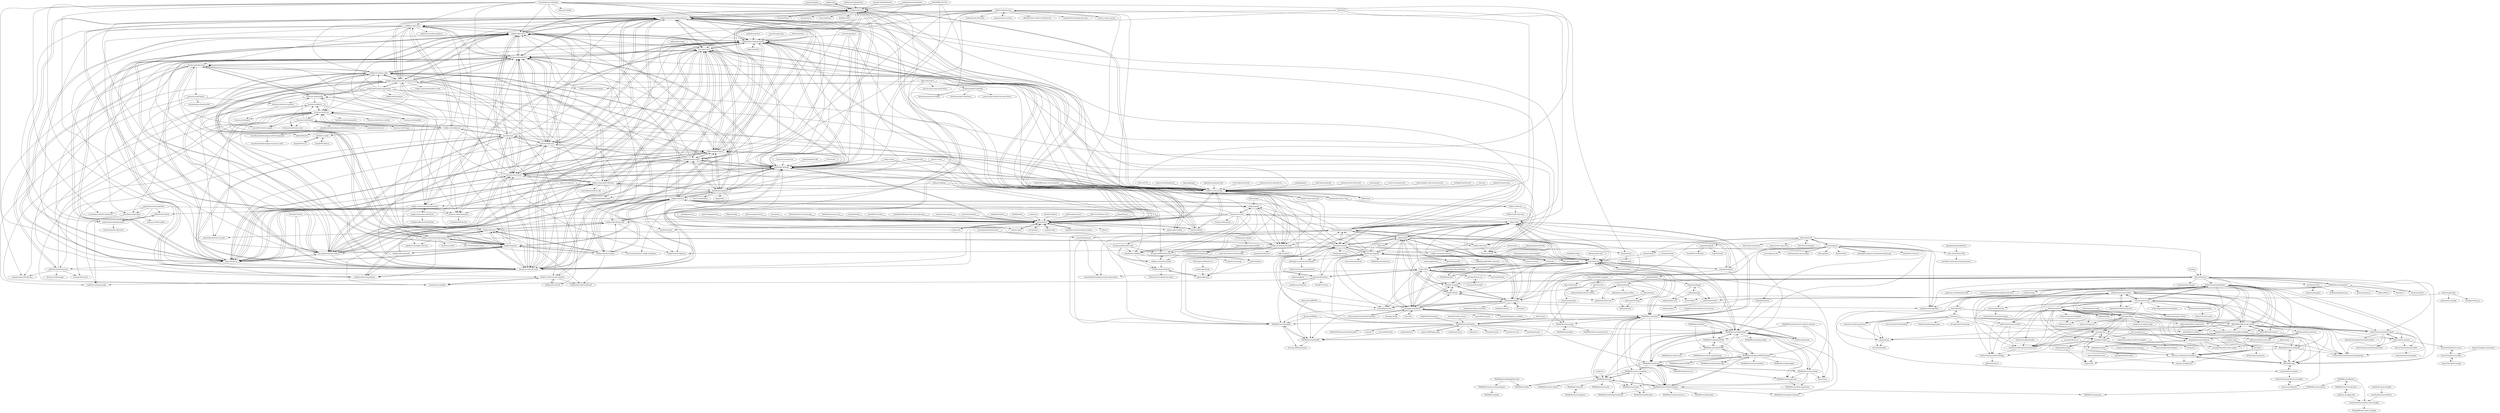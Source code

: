 digraph G {
"solidjs/solid" -> "solidjs/solid-start" ["e"=1]
"ryansolid/dom-expressions" -> "adamhaile/S"
"ryansolid/dom-expressions" -> "milomg/reactively"
"ryansolid/dom-expressions" -> "ryansolid/mobx-jsx"
"ryansolid/dom-expressions" -> "solidjs/signals"
"ryansolid/dom-expressions" -> "solidjs-community/solid-primitives"
"ryansolid/dom-expressions" -> "solidjs/solid-router"
"ryansolid/dom-expressions" -> "ryansolid/babel-plugin-jsx-dom-expressions"
"ryansolid/dom-expressions" -> "vobyjs/voby"
"ryansolid/dom-expressions" -> "WebReflection/udomdiff"
"ryansolid/dom-expressions" -> "solidjs/vite-plugin-solid"
"ryansolid/dom-expressions" -> "swordev/suid"
"ryansolid/dom-expressions" -> "solidjs/solid-docs"
"ryansolid/dom-expressions" -> "lxsmnsyc/solid-labels"
"ryansolid/dom-expressions" -> "thisbeyond/solid-dnd"
"ryansolid/dom-expressions" -> "luwes/sinuous"
"Marcisbee/radi" -> "Rich-Harris/shimport" ["e"=1]
"Marcisbee/radi" -> "adamhaile/surplus"
"Marcisbee/radi" -> "jorgebucaran/superfine" ["e"=1]
"Marcisbee/radi" -> "yysun/apprun"
"Marcisbee/radi" -> "Marcisbee/radi-router"
"Marcisbee/radi" -> "redom/redom" ["e"=1]
"Marcisbee/radi" -> "domvm/domvm"
"Marcisbee/radi" -> "arguiot/DisplayJS"
"Marcisbee/radi" -> "WebReflection/hyperHTML" ["e"=1]
"Marcisbee/radi" -> "aweary/react-copy-write" ["e"=1]
"porsager/flems" -> "porsager/flems.io"
"porsager/flems" -> "porsager/bss"
"porsager/flems" -> "foxdonut/meiosis"
"porsager/flems" -> "orbitbot/awesome-mithril"
"porsager/flems" -> "porsager/wright"
"porsager/flems" -> "vrimar/construct-ui"
"porsager/flems" -> "ArthurClemens/polythene"
"porsager/flems" -> "barneycarroll/mithril-machine-tools"
"porsager/flems" -> "StephanHoyer/translate.js"
"porsager/flems" -> "fuzetsu/mergerino"
"porsager/flems" -> "dead-claudia/mithril-helpers"
"porsager/flems" -> "codypearce/codegroundjs"
"porsager/flems" -> "MithrilJS/mithril-node-render"
"porsager/flems" -> "ArthurClemens/mithril-infinite"
"porsager/flems" -> "barneycarroll/mithril.exitable.js"
"ryansolid/mobx-jsx" -> "ryansolid/babel-plugin-jsx-dom-expressions"
"ryansolid/mobx-jsx" -> "ryansolid/dom-expressions"
"ryansolid/mobx-jsx" -> "WebReflection/udomdiff"
"streamich/nano-css" -> "streamich/freestyler"
"WebReflection/domdiff" -> "WebReflection/udomdiff"
"WebReflection/domdiff" -> "luwes/js-diff-benchmark"
"cferdinandi/reef" -> "WebReflection/uhtml" ["e"=1]
"cferdinandi/reef" -> "luwes/sinuous" ["e"=1]
"WebReflection/lighterhtml" -> "WebReflection/neverland"
"WebReflection/lighterhtml" -> "WebReflection/uhtml"
"WebReflection/lighterhtml" -> "WebReflection/hyperHTML" ["e"=1]
"WebReflection/lighterhtml" -> "WebReflection/heresy"
"WebReflection/lighterhtml" -> "WebReflection/hyperHTML-Element"
"WebReflection/lighterhtml" -> "WebReflection/wicked-elements"
"WebReflection/lighterhtml" -> "WebReflection/augmentor"
"WebReflection/lighterhtml" -> "WebReflection/uce"
"WebReflection/lighterhtml" -> "WebReflection/domdiff"
"WebReflection/lighterhtml" -> "luwes/sinuous"
"WebReflection/lighterhtml" -> "matthewp/haunted" ["e"=1]
"WebReflection/lighterhtml" -> "WebReflection/regular-elements"
"WebReflection/lighterhtml" -> "luwes/swiss"
"WebReflection/lighterhtml" -> "WebReflection/viperHTML"
"WebReflection/lighterhtml" -> "WebReflection/hypersimple"
"socketsupply/tonic" -> "elbywan/hyperactiv" ["e"=1]
"matthewp/haunted" -> "WebReflection/lighterhtml" ["e"=1]
"matthewp/haunted" -> "WebReflection/uhtml" ["e"=1]
"vrimar/construct-ui" -> "orbitbot/awesome-mithril"
"vrimar/construct-ui" -> "ArthurClemens/polythene"
"vrimar/construct-ui" -> "MithrilJS/mithril-node-render"
"vrimar/construct-ui" -> "pep108/astro-mithril"
"vrimar/construct-ui" -> "dhinesh03/mithril-starter-kit"
"vrimar/construct-ui" -> "ArthurClemens/mithril-hooks"
"vrimar/construct-ui" -> "foxdonut/meiosis"
"vrimar/construct-ui" -> "ArthurClemens/mithril-infinite"
"vrimar/construct-ui" -> "pdfernhout/choose-mithril"
"vrimar/construct-ui" -> "ArthurClemens/mithril-hookup"
"vrimar/construct-ui" -> "porsager/bss"
"vrimar/construct-ui" -> "vrimar/mithril-portal"
"vrimar/construct-ui" -> "mvlabs/isomorphic-mithril"
"vrimar/construct-ui" -> "erikvullings/mithril-materialized"
"vrimar/construct-ui" -> "CreaturesInUnitards/mithril-datepicker"
"Xudong-Huang/may_minihttp" -> "nextapps-de/mikado" ["e"=1]
"xaviergonz/mobx-keystone" -> "ryansolid/mobx-jsx" ["e"=1]
"atomicojs/atomico" -> "luwes/sinuous" ["e"=1]
"atomicojs/atomico" -> "WebReflection/lighterhtml" ["e"=1]
"atomicojs/atomico" -> "WebReflection/uhtml" ["e"=1]
"lhorie/mithril" -> "insin/msx"
"lhorie/mithril" -> "ArthurClemens/polythene"
"lhorie/mithril" -> "StephanHoyer/mithril-isomorphic-example"
"lhorie/mithril" -> "jsguy/misojs"
"lhorie/mithril" -> "konsumer/mithril-quickstart"
"lhorie/mithril" -> "MithrilJS/mithril-query"
"ujjwalguptaofficial/JsStore" -> "only-cliches/Nano-SQL" ["e"=1]
"fiduswriter/diffDOM" -> "WebReflection/domdiff" ["e"=1]
"fiduswriter/diffDOM" -> "yelouafi/petit-dom" ["e"=1]
"gothinkster/apprun-realworld-example-app" -> "yysun/apprun"
"streamich/freestyler" -> "streamich/nano-css"
"dhinesh03/mithril-starter-kit" -> "orbitbot/awesome-mithril"
"Rich-Harris/shimport" -> "Marcisbee/radi" ["e"=1]
"WebReflection/flatted" -> "WebReflection/circular-json"
"WebReflection/flatted" -> "WebReflection/workway"
"WebReflection/flatted" -> "davidmarkclements/fast-safe-stringify"
"Freak613/domc" -> "Freak613/stage0"
"Freak613/domc" -> "adamhaile/surplus"
"Freak613/stage0" -> "Freak613/domc"
"Freak613/stage0" -> "adamhaile/surplus"
"Freak613/stage0" -> "luwes/sinuous"
"Freak613/stage0" -> "nextapps-de/mikado"
"Freak613/stage0" -> "adamhaile/S"
"vercel-community/rust" -> "OrJDev/create-jd-app" ["e"=1]
"barneycarroll/patchinko" -> "barneycarroll/mithril-machine-tools"
"solidjs/solid-site" -> "solidjs/solid-playground"
"solidjs/solid-site" -> "solidjs/solid-testing-library"
"solidjs/solid-site" -> "solidjs/solid-docs-legacy"
"solidjs/solid-site" -> "lxsmnsyc/caldaria"
"solidjs/solid-site" -> "titoBouzout/solid-windowed"
"solidjs/solid-site" -> "solidjs/templates"
"solidjs/solid-site" -> "lxsmnsyc/solid-use"
"solidjs/solid-site" -> "solidjs/solid-meta"
"solidjs/solid-site" -> "amoutonbrady/vite-ssr-solid"
"solidjs/solid-site" -> "solidjs-community/eslint-plugin-solid"
"luwes/sinuous" -> "adamhaile/S"
"luwes/sinuous" -> "Freak613/stage0"
"luwes/sinuous" -> "nextapps-de/mikado"
"luwes/sinuous" -> "adamhaile/surplus"
"luwes/sinuous" -> "WebReflection/lighterhtml"
"luwes/sinuous" -> "vobyjs/voby"
"luwes/sinuous" -> "maverick-js/signals"
"luwes/sinuous" -> "luwes/swiss"
"luwes/sinuous" -> "atomicojs/atomico" ["e"=1]
"luwes/sinuous" -> "WebReflection/uhtml"
"luwes/sinuous" -> "elbywan/hyperactiv"
"luwes/sinuous" -> "malinajs/malinajs" ["e"=1]
"luwes/sinuous" -> "ryansolid/dom-expressions"
"luwes/sinuous" -> "Freak613/domc"
"luwes/sinuous" -> "localvoid/ivi"
"ArthurClemens/mithril-hooks" -> "ArthurClemens/cyano"
"WebReflection/neverland" -> "WebReflection/lighterhtml"
"WebReflection/neverland" -> "WebReflection/augmentor"
"WebReflection/neverland" -> "WebReflection/heresy"
"WebReflection/neverland" -> "WebReflection/dom-augmentor"
"WebReflection/neverland" -> "WebReflection/uland"
"WebReflection/neverland" -> "luwes/swiss"
"WebReflection/augmentor" -> "WebReflection/dom-augmentor"
"WebReflection/heresy" -> "WebReflection/heresy-ssr"
"WebReflection/heresy" -> "WebReflection/wicked-elements"
"WebReflection/heresy" -> "WebReflection/lighterhtml"
"WebReflection/heresy" -> "WebReflection/hyperHTML-Element"
"WebReflection/heresy" -> "WebReflection/neverland"
"WebReflection/heresy" -> "WebReflection/uce-template"
"WebReflection/heresy" -> "WebReflection/uce"
"WebReflection/heresy" -> "WebReflection/augmentor"
"sifrr/sifrr" -> "nextapps-de/mikado" ["e"=1]
"WebReflection/wicked-elements" -> "WebReflection/regular-elements"
"WebReflection/wicked-elements" -> "WebReflection/heresy"
"WebReflection/wicked-elements" -> "WebReflection/qsa-observer"
"WebReflection/wicked-elements" -> "WebReflection/uce"
"WebReflection/wicked-elements" -> "WebReflection/qui-gon"
"WebReflection/wicked-elements" -> "WebReflection/uce-template"
"WebReflection/wicked-elements" -> "WebReflection/hyperHTML-Element"
"WebReflection/wicked-elements" -> "WebReflection/hooked-elements"
"WebReflection/wicked-elements" -> "WebReflection/life-diary"
"WebReflection/wicked-elements" -> "WebReflection/lighterhtml"
"WebReflection/heresy-ssr" -> "WebReflection/heresy"
"insin/msx" -> "jsguy/misojs"
"insin/msx" -> "lhorie/mithril"
"insin/msx" -> "MithrilJS/mithril-node-render"
"insin/msx" -> "eddyystop/mithril-components"
"insin/msx" -> "konsumer/mithril-quickstart"
"insin/msx" -> "Naddiseo/babel-plugin-mjsx"
"insin/msx" -> "StephanHoyer/mithril-isomorphic-example"
"insin/msx" -> "sectore/mithrilify"
"insin/msx" -> "olvrng/mithril-bootstrap"
"insin/msx" -> "jsguy/mithril.animate"
"insin/msx" -> "velveteer/mithril-boilerplate"
"elbywan/hyperactiv" -> "PaulMaly/perlite"
"elbywan/hyperactiv" -> "luwes/sinuous"
"WebReflection/workway" -> "WebReflection/qui-gon"
"porsager/flems.io" -> "dead-claudia/mithril-helpers"
"porsager/flems.io" -> "barneycarroll/mithril-machine-tools"
"barneycarroll/mithril-machine-tools" -> "ArthurClemens/mithril-hookup"
"ArthurClemens/mithril-hookup" -> "gilbert/mithril-cc"
"pdfernhout/choose-mithril" -> "barneycarroll/mithril-machine-tools"
"pdfernhout/choose-mithril" -> "ArthurClemens/mithril-hookup"
"pdfernhout/choose-mithril" -> "pep108/astro-mithril"
"StephanHoyer/tagl" -> "vellajs/vella"
"gilbert/zaml" -> "porsager/HashQL-todos-sample"
"aidenybai/grumpy" -> "aidenybai/is-monday"
"aidenybai/grumpy" -> "aidenybai/website"
"aidenybai/grumpy" -> "nerdingco/dckn.ga"
"aidenybai/website" -> "aidenybai/base"
"bikeshaving/crank" -> "luwes/sinuous" ["e"=1]
"samizdatco/skia-canvas" -> "WebReflection/linkedom" ["e"=1]
"capricorn86/happy-dom" -> "WebReflection/linkedom" ["e"=1]
"nanojsx/nano" -> "luwes/sinuous" ["e"=1]
"nanojsx/nano" -> "maverick-js/signals" ["e"=1]
"WebReflection/document-register-element" -> "WebReflection/hyperHTML-Element" ["e"=1]
"WebReflection/document-register-element" -> "WebReflection/lighterhtml" ["e"=1]
"WebReflection/document-register-element" -> "WebReflection/wicked-elements" ["e"=1]
"WebReflection/uhtml" -> "WebReflection/lighterhtml"
"WebReflection/uhtml" -> "WebReflection/uce"
"WebReflection/uhtml" -> "WebReflection/hyperHTML" ["e"=1]
"WebReflection/uhtml" -> "WebReflection/usignal"
"WebReflection/uhtml" -> "WebReflection/udomdiff"
"WebReflection/uhtml" -> "WebReflection/uland"
"WebReflection/uhtml" -> "luwes/sinuous"
"WebReflection/uhtml" -> "WebReflection/heresy"
"WebReflection/uhtml" -> "WebReflection/uce-template"
"WebReflection/uhtml" -> "WebReflection/wicked-elements"
"WebReflection/uhtml" -> "nextapps-de/mikado"
"WebReflection/uhtml" -> "WebReflection/linkedom"
"WebReflection/uhtml" -> "vobyjs/voby"
"WebReflection/uhtml" -> "matthewp/haunted" ["e"=1]
"WebReflection/uhtml" -> "WebReflection/neverland"
"TanStack/tanstack.com" -> "nksaraf/vinxi" ["e"=1]
"nextapps-de/mikado" -> "luwes/sinuous"
"nextapps-de/mikado" -> "Freak613/stage0"
"nextapps-de/mikado" -> "WebReflection/uhtml"
"nextapps-de/mikado" -> "Freak613/domc"
"nextapps-de/mikado" -> "adamhaile/surplus"
"nextapps-de/mikado" -> "nextapps-de/fat" ["e"=1]
"nextapps-de/mikado" -> "sifrr/sifrr" ["e"=1]
"nextapps-de/mikado" -> "ryansolid/dom-expressions"
"nextapps-de/mikado" -> "adamhaile/S"
"nextapps-de/mikado" -> "krausest/js-framework-benchmark" ["e"=1]
"nextapps-de/mikado" -> "localvoid/ivi"
"nextapps-de/mikado" -> "Xudong-Huang/may_minihttp" ["e"=1]
"nextapps-de/mikado" -> "maverick-js/signals"
"nextapps-de/mikado" -> "ryansolid/vuerx-jsx"
"mohebifar/vidact" -> "luwes/sinuous" ["e"=1]
"GoogleChromeLabs/browser-fs-access" -> "WebReflection/uhtml" ["e"=1]
"solidjs/vite-plugin-solid" -> "solidjs/templates"
"solidjs/vite-plugin-solid" -> "solidjs/solid-router"
"solidjs/vite-plugin-solid" -> "solidjs/solid-docs"
"solidjs/vite-plugin-solid" -> "thisbeyond/solid-select"
"solidjs/vite-plugin-solid" -> "solidjs/solid-docs-legacy"
"solidjs/vite-plugin-solid" -> "solidjs/solid-testing-library"
"solidjs/vite-plugin-solid" -> "thisbeyond/solid-dnd"
"solidjs/vite-plugin-solid" -> "thetarnav/solid-devtools"
"solidjs/vite-plugin-solid" -> "lxsmnsyc/solid-use"
"solidjs/vite-plugin-solid" -> "solidjs-community/eslint-plugin-solid"
"solidjs/vite-plugin-solid" -> "kobaltedev/pigment"
"solidjs/vite-plugin-solid" -> "solidjs/solid-site"
"solidjs/vite-plugin-solid" -> "solidjs-community/solid-primitives"
"solidjs/vite-plugin-solid" -> "solidjs/solid-meta"
"solidjs/vite-plugin-solid" -> "solidjs-community/solid-transition-group"
"lume/lume" -> "lume/element" ["e"=1]
"lume/lume" -> "solidjs-community/solid-primitives" ["e"=1]
"lume/lume" -> "thetarnav/solid-devtools" ["e"=1]
"lume/lume" -> "vobyjs/voby" ["e"=1]
"AFASSoftware/maquette" -> "domvm/domvm"
"AFASSoftware/maquette" -> "Bobris/Bobril" ["e"=1]
"AFASSoftware/maquette" -> "yelouafi/petit-dom"
"AFASSoftware/maquette" -> "dojo/meta" ["e"=1]
"AFASSoftware/maquette" -> "joelrich/citojs" ["e"=1]
"AFASSoftware/maquette" -> "jorgebucaran/superfine" ["e"=1]
"AFASSoftware/maquette" -> "gr0uch/simulacra" ["e"=1]
"AFASSoftware/maquette" -> "choojs/nanohtml" ["e"=1]
"aidenybai/lucia" -> "aidenybai/dababy"
"aidenybai/lucia" -> "aidenybai/million-site"
"aidenybai/lucia" -> "aidenybai/hacky"
"aidenybai/lucia" -> "luwes/sinuous"
"solidjs/templates" -> "solidjs/vite-plugin-solid"
"solidjs/templates" -> "solidjs/solid-router"
"solidjs/templates" -> "solidjs/solid-site"
"solidjs/templates" -> "solidjs/solid-docs-legacy"
"solidjs/templates" -> "solidjs-community/eslint-plugin-solid"
"solidjs/templates" -> "solidjs/solid-docs"
"solidjs/templates" -> "thetarnav/solid-devtools"
"solidjs/templates" -> "solidjs-community/solid-primitives"
"solidjs/templates" -> "hope-ui/hope-ui"
"solidjs/templates" -> "solidjs/solid-realworld"
"solidjs/templates" -> "thisbeyond/solid-dnd"
"solidjs/templates" -> "one-aalam/awesome-solid-js"
"solidjs/templates" -> "solidjs-community/solid-transition-group"
"solidjs/templates" -> "lxsmnsyc/terracotta"
"solidjs/templates" -> "ionic-team/capacitor-solidjs-templates"
"solidjs/solid-realworld" -> "solidjs/solid-site"
"solidjs/solid-realworld" -> "solidjs/templates"
"solidjs/solid-realworld" -> "solidjs/solid-testing-library"
"solidjs/solid-realworld" -> "solidjs/solid-router"
"solidjs/solid-realworld" -> "solidjs-community/solid-aria"
"httptoolkit/react-reverse-portal" -> "OrJDev/create-jd-app" ["e"=1]
"httptoolkit/react-reverse-portal" -> "nksaraf/vinxi" ["e"=1]
"lume/element" -> "lume/variable"
"chrisdavies/rlite" -> "baseprime/grapnel"
"chrisdavies/rlite" -> "dstillman/pathparser.js"
"malinajs/malinajs" -> "luwes/sinuous" ["e"=1]
"malinajs/malinajs" -> "vobyjs/voby" ["e"=1]
"malinajs/malinajs" -> "adamhaile/S" ["e"=1]
"malinajs/malinajs" -> "aidenybai/lucia" ["e"=1]
"malinajs/malinajs" -> "WebReflection/uhtml" ["e"=1]
"joelrich/citojs" -> "localvoid/kivi" ["e"=1]
"WebReflection/uce" -> "WebReflection/uce-template"
"WebReflection/uce" -> "WebReflection/uland"
"WebReflection/uce" -> "WebReflection/uhtml"
"WebReflection/uce" -> "WebReflection/uce-loader"
"WebReflection/uce" -> "WebReflection/hn"
"WebReflection/uce" -> "WebReflection/ucdn"
"WebReflection/uce" -> "WebReflection/hooked-elements"
"WebReflection/uce" -> "WebReflection/wicked-elements"
"WebReflection/uce" -> "WebReflection/a-route"
"solidjs/solid-playground" -> "solidjs/solid-site"
"solidjs/solid-playground" -> "solidjs/solid-docs"
"solidjs/solid-playground" -> "solidjs/solid-workgroup"
"solidjs/solid-playground" -> "solidjs/signals"
"solidjs/solid-playground" -> "otonashixav/solid-flip"
"MithrilJS/mithril-node-render" -> "StephanHoyer/mithril-isomorphic-example"
"MithrilJS/mithril-node-render" -> "barneycarroll/mithril.exitable.js"
"MithrilJS/mithril-node-render" -> "MithrilJS/mithril-codemods"
"MithrilJS/mithril-node-render" -> "jsguy/misojs"
"MithrilJS/mithril-node-render" -> "MithrilJS/mithril-query"
"MithrilJS/mithril-node-render" -> "orbitbot/awesome-mithril"
"MithrilJS/mithril-node-render" -> "MithrilJS/mopt"
"MithrilJS/mithril-node-render" -> "jsguy/mithril.animate"
"MithrilJS/mithril-node-render" -> "philtoms/mithril.elements"
"MithrilJS/mithril-node-render" -> "barneycarroll/mithril-machine-tools"
"MithrilJS/mithril-node-render" -> "porsager/bss"
"MithrilJS/mithril-node-render" -> "vrimar/construct-ui"
"MithrilJS/mithril-node-render" -> "ArthurClemens/mithril-infinite"
"MithrilJS/mithril-node-render" -> "pep108/astro-mithril"
"MithrilJS/mithril-node-render" -> "ArthurClemens/polythene"
"jsguy/mithril.animate" -> "ArthurClemens/mithril-slider"
"jsguy/mithril.animate" -> "kawan16/mithril-ui-router"
"jsguy/mithril.animate" -> "ArthurClemens/mithril-infinite"
"jsguy/mithril.animate" -> "ArthurClemens/mithril-page-slider"
"WebReflection/uce-template" -> "WebReflection/kaboobie"
"WebReflection/uce-template" -> "WebReflection/uce"
"WebReflection/uce-template" -> "WebReflection/uland"
"WebReflection/uce-template" -> "WebReflection/hn"
"sveltetools/svelte-pathfinder" -> "PaulMaly/perlite" ["e"=1]
"StephanHoyer/translate.js" -> "porsager/HashQL-todos-sample"
"StephanHoyer/translate.js" -> "ludbek/powerform"
"StephanHoyer/translate.js" -> "MithrilJS/mopt"
"MithrilJS/mithril-query" -> "MithrilJS/mopt"
"MithrilJS/mithril-query" -> "MithrilJS/mithril-node-render"
"MithrilJS/mithril-query" -> "StephanHoyer/translate.js"
"jsguy/misojs" -> "StephanHoyer/mithril-isomorphic-example"
"jsguy/misojs" -> "sectore/mithrilify"
"WebReflection/udomdiff" -> "luwes/js-diff-benchmark"
"WebReflection/udomdiff" -> "WebReflection/domdiff"
"WebReflection/ucompress" -> "WebReflection/ucdn"
"gleich/texsch" -> "aidenybai/babel-preset-million"
"eddyystop/mithril-components" -> "philtoms/mithril-starter-kit"
"WebReflection/as-custom-element" -> "WebReflection/jdes"
"kawan16/angular-inheritance" -> "kawan16/mithril-translate"
"WebReflection/uland" -> "WebReflection/kaboobie"
"philtoms/mithril-starter-kit" -> "philtoms/mithril.elements"
"WebReflection/ucdn" -> "WebReflection/ucompress"
"aidenybai/snip" -> "aidenybai/docscan"
"aidenybai/snip" -> "aidenybai/dababy"
"aidenybai/snip" -> "aidenybai/website"
"philtoms/mithril.elements" -> "philtoms/mithril-starter-kit"
"philtoms/mithril.elements" -> "barneycarroll/mattr"
"Fishrock123/tide-compress" -> "gleich/texsch"
"Fishrock123/tide-compress" -> "http-rs/tide-book"
"solidjs/solid-start" -> "solidjs/solid" ["e"=1]
"solidjs/solid-start" -> "solidjs/solid-router"
"solidjs/solid-start" -> "solidjs-community/solid-primitives"
"solidjs/solid-start" -> "kobaltedev/kobalte"
"solidjs/solid-start" -> "nksaraf/vinxi"
"solidjs/solid-start" -> "stefan-karger/solid-ui"
"solidjs/solid-start" -> "fabian-hiller/valibot" ["e"=1]
"solidjs/solid-start" -> "TanStack/router" ["e"=1]
"solidjs/solid-start" -> "OrJDev/create-jd-app"
"solidjs/solid-start" -> "TanStack/bling" ["e"=1]
"solidjs/solid-start" -> "fabian-hiller/modular-forms"
"solidjs/solid-start" -> "QwikDev/qwik" ["e"=1]
"solidjs/solid-start" -> "denoland/fresh" ["e"=1]
"solidjs/solid-start" -> "elysiajs/elysia" ["e"=1]
"solidjs/solid-start" -> "lucia-auth/lucia" ["e"=1]
"exhibitionist-digital/ultra" -> "solidjs/solid-start" ["e"=1]
"denoland/fresh" -> "solidjs/solid-start" ["e"=1]
"one-aalam/awesome-solid-js" -> "solidjs-community/solid-primitives"
"one-aalam/awesome-solid-js" -> "kobaltedev/kobalte"
"one-aalam/awesome-solid-js" -> "swordev/suid"
"one-aalam/awesome-solid-js" -> "stefan-karger/solid-ui"
"one-aalam/awesome-solid-js" -> "solidjs/solid-router"
"one-aalam/awesome-solid-js" -> "thisbeyond/solid-dnd"
"one-aalam/awesome-solid-js" -> "hope-ui/hope-ui"
"one-aalam/awesome-solid-js" -> "lxsmnsyc/terracotta"
"one-aalam/awesome-solid-js" -> "solidjs-community/solid-aria"
"one-aalam/awesome-solid-js" -> "fabian-hiller/modular-forms"
"one-aalam/awesome-solid-js" -> "thetarnav/solid-devtools"
"one-aalam/awesome-solid-js" -> "ardeora/solid-toast"
"one-aalam/awesome-solid-js" -> "hngngn/shadcn-solid"
"one-aalam/awesome-solid-js" -> "solidjs/templates"
"one-aalam/awesome-solid-js" -> "corvudev/corvu"
"tbranyen/diffhtml" -> "WebReflection/domdiff" ["e"=1]
"tbranyen/diffhtml" -> "WebReflection/lighterhtml" ["e"=1]
"tbranyen/diffhtml" -> "WebReflection/udomdiff" ["e"=1]
"motiondivision/motionone" -> "solidjs/solid-start" ["e"=1]
"motiondivision/motionone" -> "fabian-hiller/modular-forms" ["e"=1]
"chakra-ui/zag" -> "kobaltedev/kobalte" ["e"=1]
"chakra-ui/zag" -> "nksaraf/vinxi" ["e"=1]
"konsumer/mithril-quickstart" -> "jsguy/misojs"
"vikejs/vike" -> "nksaraf/vinxi" ["e"=1]
"vikejs/vike" -> "solidjs/solid-start" ["e"=1]
"WebReflection/linkedom" -> "WebReflection/uhtml"
"WebReflection/linkedom" -> "capricorn86/happy-dom" ["e"=1]
"WebReflection/linkedom" -> "WebReflection/lighterhtml"
"WebReflection/linkedom" -> "matthewp/corset" ["e"=1]
"WebReflection/linkedom" -> "lukeed/uvu" ["e"=1]
"WebReflection/linkedom" -> "b-fuze/deno-dom" ["e"=1]
"WebReflection/linkedom" -> "esm-dev/esm.sh" ["e"=1]
"WebReflection/linkedom" -> "luwes/sinuous"
"WebReflection/linkedom" -> "maverick-js/signals"
"WebReflection/linkedom" -> "milomg/reactively"
"WebReflection/linkedom" -> "WebReflection/heresy"
"WebReflection/linkedom" -> "matthewp/ocean" ["e"=1]
"WebReflection/linkedom" -> "BuilderIO/framework-benchmarks" ["e"=1]
"WebReflection/linkedom" -> "unjs/jiti" ["e"=1]
"WebReflection/linkedom" -> "inikulin/parse5" ["e"=1]
"solidjs/solid-router" -> "solidjs-community/solid-primitives"
"solidjs/solid-router" -> "solidjs/vite-plugin-solid"
"solidjs/solid-router" -> "solidjs/solid-start"
"solidjs/solid-router" -> "kobaltedev/kobalte"
"solidjs/solid-router" -> "thisbeyond/solid-dnd"
"solidjs/solid-router" -> "thetarnav/solid-devtools"
"solidjs/solid-router" -> "solidjs/templates"
"solidjs/solid-router" -> "stefan-karger/solid-ui"
"solidjs/solid-router" -> "swordev/suid"
"solidjs/solid-router" -> "fabian-hiller/modular-forms"
"solidjs/solid-router" -> "lxsmnsyc/terracotta"
"solidjs/solid-router" -> "solidjs/solid-docs"
"solidjs/solid-router" -> "hope-ui/hope-ui"
"solidjs/solid-router" -> "one-aalam/awesome-solid-js"
"solidjs/solid-router" -> "solidjs-community/solid-transition-group"
"j2css/j2c" -> "barneycarroll/mithril.exitable.js"
"j2css/j2c" -> "barneycarroll/plasm"
"j2css/j2c" -> "ArthurClemens/mmsvg"
"solidjs-community/solid-primitives" -> "kobaltedev/kobalte"
"solidjs-community/solid-primitives" -> "thisbeyond/solid-dnd"
"solidjs-community/solid-primitives" -> "solidjs/solid-router"
"solidjs-community/solid-primitives" -> "thetarnav/solid-devtools"
"solidjs-community/solid-primitives" -> "fabian-hiller/modular-forms"
"solidjs-community/solid-primitives" -> "stefan-karger/solid-ui"
"solidjs-community/solid-primitives" -> "hope-ui/hope-ui"
"solidjs-community/solid-primitives" -> "lxsmnsyc/terracotta"
"solidjs-community/solid-primitives" -> "corvudev/corvu"
"solidjs-community/solid-primitives" -> "solidjs/solid-start"
"solidjs-community/solid-primitives" -> "one-aalam/awesome-solid-js"
"solidjs-community/solid-primitives" -> "solidjs-community/solid-aria"
"solidjs-community/solid-primitives" -> "solidjs-community/solid-transition-group"
"solidjs-community/solid-primitives" -> "ardeora/solid-toast"
"solidjs-community/solid-primitives" -> "x64Bits/solid-icons"
"adamhaile/S" -> "adamhaile/surplus"
"adamhaile/S" -> "luwes/sinuous"
"adamhaile/S" -> "ryansolid/dom-expressions"
"adamhaile/S" -> "Freak613/stage0"
"adamhaile/S" -> "milomg/reactively"
"adamhaile/S" -> "vobyjs/voby"
"adamhaile/S" -> "Freak613/domc"
"adamhaile/S" -> "nextapps-de/mikado"
"adamhaile/S" -> "maverick-js/signals"
"adamhaile/S" -> "localvoid/ivi"
"adamhaile/S" -> "malinajs/malinajs" ["e"=1]
"adamhaile/S" -> "yelouafi/petit-dom"
"adamhaile/S" -> "Riim/cellx" ["e"=1]
"adamhaile/S" -> "WebReflection/udomdiff"
"adamhaile/S" -> "WebReflection/usignal"
"lxsmnsyc/terracotta" -> "kobaltedev/kobalte"
"lxsmnsyc/terracotta" -> "solidjs-community/solid-aria"
"lxsmnsyc/terracotta" -> "solidjs-community/solid-primitives"
"lxsmnsyc/terracotta" -> "hope-ui/hope-ui"
"lxsmnsyc/terracotta" -> "thisbeyond/solid-dnd"
"lxsmnsyc/terracotta" -> "thetarnav/solid-devtools"
"lxsmnsyc/terracotta" -> "corvudev/corvu"
"lxsmnsyc/terracotta" -> "solidjs/solid-router"
"lxsmnsyc/terracotta" -> "swordev/suid"
"lxsmnsyc/terracotta" -> "OrJDev/create-jd-app"
"lxsmnsyc/terracotta" -> "stefan-karger/solid-ui"
"lxsmnsyc/terracotta" -> "one-aalam/awesome-solid-js"
"lxsmnsyc/terracotta" -> "thisbeyond/solid-select"
"lxsmnsyc/terracotta" -> "ardeora/solid-toast"
"lxsmnsyc/terracotta" -> "fabian-hiller/modular-forms"
"solidjs-community/solid-transition-group" -> "x64Bits/solid-icons"
"solidjs-community/solid-transition-group" -> "solidjs-community/solid-primitives"
"solidjs-community/solid-transition-group" -> "thisbeyond/solid-dnd"
"solidjs-community/solid-transition-group" -> "lxsmnsyc/solid-use"
"solidjs-community/solid-transition-group" -> "thetarnav/solid-devtools"
"solidjs-community/solid-transition-group" -> "solidjs-community/solid-spring"
"solidjs-community/solid-transition-group" -> "davedbase/solid-slider"
"solidjs-community/solid-transition-group" -> "solidjs/solid-styled-components"
"solidjs-community/solid-transition-group" -> "solidjs/solid-testing-library"
"solidjs-community/solid-transition-group" -> "solidjs/solid-router"
"solidjs-community/solid-transition-group" -> "solidjs-community/made-in-solid"
"solidjs-community/solid-transition-group" -> "solidjs-community/mediakit"
"solidjs-community/solid-transition-group" -> "solidjs-community/eslint-plugin-solid"
"solidjs-community/solid-transition-group" -> "solidjs/vite-plugin-solid"
"solidjs-community/solid-transition-group" -> "solidjs-community/solid-motionone"
"thisbeyond/solid-dnd" -> "solidjs-community/solid-primitives"
"thisbeyond/solid-dnd" -> "thetarnav/solid-devtools"
"thisbeyond/solid-dnd" -> "thisbeyond/solid-select"
"thisbeyond/solid-dnd" -> "kobaltedev/kobalte"
"thisbeyond/solid-dnd" -> "solidjs/solid-router"
"thisbeyond/solid-dnd" -> "lxsmnsyc/terracotta"
"thisbeyond/solid-dnd" -> "solidjs-community/solid-transition-group"
"thisbeyond/solid-dnd" -> "lxsmnsyc/solid-floating-ui"
"thisbeyond/solid-dnd" -> "x64Bits/solid-icons"
"thisbeyond/solid-dnd" -> "corvudev/corvu"
"thisbeyond/solid-dnd" -> "ardeora/solid-toast"
"thisbeyond/solid-dnd" -> "davedbase/solid-slider"
"thisbeyond/solid-dnd" -> "fabian-hiller/modular-forms"
"thisbeyond/solid-dnd" -> "hope-ui/hope-ui"
"thisbeyond/solid-dnd" -> "solidjs-community/solid-aria"
"ArthurClemens/polythene" -> "vrimar/construct-ui"
"ArthurClemens/polythene" -> "orbitbot/awesome-mithril"
"ArthurClemens/polythene" -> "ArthurClemens/mithril-infinite"
"ArthurClemens/polythene" -> "MithrilJS/mithril-node-render"
"ArthurClemens/polythene" -> "lhorie/mithril"
"ArthurClemens/polythene" -> "StephanHoyer/mithril-isomorphic-example"
"ArthurClemens/polythene" -> "jsguy/mithril.animate"
"ArthurClemens/polythene" -> "barneycarroll/mithril.exitable.js"
"ArthurClemens/polythene" -> "MithrilJS/mithril-query"
"ArthurClemens/polythene" -> "MithrilJS/mopt"
"ArthurClemens/polythene" -> "ArthurClemens/mithril-template-converter"
"ArthurClemens/polythene" -> "CreaturesInUnitards/mithril-datepicker"
"ArthurClemens/polythene" -> "geut/mithril-transition"
"ArthurClemens/polythene" -> "eddyystop/mithril-components"
"ArthurClemens/polythene" -> "paulavery-mithril/mithril-mdl"
"trueadm/t7" -> "adamhaile/surplus" ["e"=1]
"fwouts/previewjs" -> "one-aalam/awesome-solid-js" ["e"=1]
"fwouts/previewjs" -> "nksaraf/vinxi" ["e"=1]
"fwouts/previewjs" -> "hope-ui/hope-ui" ["e"=1]
"x64Bits/solid-icons" -> "solidjs-community/solid-transition-group"
"x64Bits/solid-icons" -> "solidjs-community/solid-primitives"
"x64Bits/solid-icons" -> "thisbeyond/solid-dnd"
"x64Bits/solid-icons" -> "kobaltedev/kobalte"
"x64Bits/solid-icons" -> "wobsoriano/solid-apexcharts"
"x64Bits/solid-icons" -> "lxsmnsyc/solid-floating-ui"
"x64Bits/solid-icons" -> "solidjs-use/solidjs-use"
"x64Bits/solid-icons" -> "thetarnav/solid-devtools"
"x64Bits/solid-icons" -> "ardeora/solid-toast"
"x64Bits/solid-icons" -> "solidjs/solid-router"
"x64Bits/solid-icons" -> "thisbeyond/solid-select"
"x64Bits/solid-icons" -> "solidjs-community/solid-motionone"
"x64Bits/solid-icons" -> "andi23rosca/solid-markdown"
"x64Bits/solid-icons" -> "lxsmnsyc/terracotta"
"x64Bits/solid-icons" -> "hope-ui/hope-ui"
"pablo-abc/felte" -> "fabian-hiller/modular-forms" ["e"=1]
"paldepind/flyd" -> "foxdonut/meiosis" ["e"=1]
"davedbase/solid-slider" -> "lxsmnsyc/solid-marked"
"davedbase/solid-slider" -> "andi23rosca/tiptap-solid"
"solidjs-community/eslint-plugin-solid" -> "solidjs/solid-meta"
"solidjs-community/eslint-plugin-solid" -> "thetarnav/solid-devtools"
"solidjs-community/eslint-plugin-solid" -> "lxsmnsyc/solid-use"
"solidjs-community/eslint-plugin-solid" -> "solidjs/solid-site"
"solidjs-community/eslint-plugin-solid" -> "solidjs/solid-testing-library"
"solidjs-community/eslint-plugin-solid" -> "solidjs/solid-playground"
"solidjs-community/eslint-plugin-solid" -> "solidjs/vite-plugin-solid"
"solidjs-community/eslint-plugin-solid" -> "solidjs/templates"
"solidjs-community/eslint-plugin-solid" -> "jfgodoy/vite-plugin-solid-svg"
"solidjs-community/eslint-plugin-solid" -> "elite174/storybook-solid-js"
"solidjs-community/eslint-plugin-solid" -> "nanostores/solid"
"solidjs-community/eslint-plugin-solid" -> "solidjs-community/mediakit"
"solidjs-community/eslint-plugin-solid" -> "solidjs-community/solid-transition-group"
"trpc/examples-next-prisma-starter" -> "OrJDev/create-jd-app" ["e"=1]
"StephanHoyer/mithril-isomorphic-example" -> "MithrilJS/mithril-node-render"
"StephanHoyer/mithril-isomorphic-example" -> "jsguy/misojs"
"StephanHoyer/mithril-isomorphic-example" -> "CreaturesInUnitards/mithril-datepicker"
"StephanHoyer/mithril-isomorphic-example" -> "MithrilJS/mithril-codemods"
"solidjs/solid-styled-components" -> "solidjs-community/solid-transition-group"
"solidjs/solid-styled-components" -> "solidjs/solid-testing-library"
"solidjs/solid-styled-components" -> "lxsmnsyc/solid-use"
"solidjs/solid-styled-components" -> "thisbeyond/solid-dnd"
"solidjs/solid-styled-components" -> "solidjs/solid-styled-jsx"
"solidjs/solid-styled-components" -> "solidjs/solid-router"
"solidjs/solid-styled-components" -> "solidjs/vite-plugin-solid"
"solidjs/solid-styled-components" -> "thetarnav/solid-devtools"
"solidjs/solid-styled-components" -> "solidjs/solid-meta"
"solidjs/solid-styled-components" -> "lxsmnsyc/solid-styled"
"solidjs/solid-styled-components" -> "minht11/solid-virtual-container"
"solidjs/solid-styled-components" -> "kobaltedev/pigment"
"rakkasjs/rakkasjs" -> "nksaraf/vinxi" ["e"=1]
"rakkasjs/rakkasjs" -> "hope-ui/hope-ui" ["e"=1]
"rakkasjs/rakkasjs" -> "OrJDev/create-jd-app" ["e"=1]
"minht11/solid-virtual-container" -> "otonashixav/solid-flip"
"minht11/solid-virtual-container" -> "solidjs/solid-refresh"
"minht11/solid-virtual-container" -> "titoBouzout/solid-windowed"
"minht11/solid-virtual-container" -> "andi23rosca/tiptap-solid"
"ged-odoo/blockdom" -> "vobyjs/voby"
"ged-odoo/blockdom" -> "localvoid/ivi"
"ged-odoo/blockdom" -> "milomg/reactively"
"ged-odoo/blockdom" -> "Freak613/1more"
"ged-odoo/blockdom" -> "WebReflection/udomdiff"
"ged-odoo/blockdom" -> "otonashixav/solid-flip"
"ged-odoo/blockdom" -> "ryanflorence/remix-hn"
"otonashixav/solid-flip" -> "minht11/solid-virtual-container"
"solidjs/solid-docs-legacy" -> "solidjs/solid-docs"
"solidjs/solid-docs-legacy" -> "solidjs/solid-site"
"solidjs/solid-docs-legacy" -> "solidjs/vite-plugin-solid"
"solidjs/solid-docs-legacy" -> "solidjs/templates"
"solidjs/solid-docs-legacy" -> "solidjs/solid-playground"
"solidjs/solid-docs-legacy" -> "solidjs/solid-router"
"solidjs/solid-docs-legacy" -> "titoBouzout/solid-windowed"
"solidjs/solid-docs-legacy" -> "solidjs-community/eslint-plugin-solid"
"solidjs/solid-testing-library" -> "solidjs/solid-site"
"solidjs/solid-meta" -> "lxsmnsyc/thaler"
"lxsmnsyc/solid-use" -> "amoutonbrady/vite-ssr-solid"
"lxsmnsyc/solid-use" -> "lxsmnsyc/solid-pebble"
"lxsmnsyc/solid-use" -> "lxsmnsyc/caldaria"
"lxsmnsyc/solid-use" -> "lxsmnsyc/solid-styled"
"lxsmnsyc/solid-use" -> "lxsmnsyc/solid-emoji-picker"
"lxsmnsyc/solid-use" -> "lxsmnsyc/solid-tippy"
"lxsmnsyc/solid-use" -> "rturnq/solid-router"
"lxsmnsyc/solid-use" -> "lxsmnsyc/pridepack"
"lxsmnsyc/solid-use" -> "lxsmnsyc/solid-error-overlay"
"lxsmnsyc/solid-use" -> "aquaductape/solid-dismiss"
"lxsmnsyc/solid-use" -> "lxsmnsyc/solid-tiny-router"
"lxsmnsyc/solid-use" -> "lxsmnsyc/solid-labels"
"lxsmnsyc/solid-use" -> "tanvesh01/motion-signals"
"aidenybai/dababy" -> "aidenybai/snip"
"aidenybai/dababy" -> "aidenybai/docscan"
"aidenybai/dababy" -> "aidenybai/website"
"aidenybai/million-site" -> "aidenybai/hacky"
"lxsmnsyc/caldaria" -> "lxsmnsyc/solid-use"
"lxsmnsyc/caldaria" -> "lxsmnsyc/solid-tiny-router"
"lxsmnsyc/caldaria" -> "amoutonbrady/vite-ssr-solid"
"lxsmnsyc/caldaria" -> "lxsmnsyc/solid-pebble"
"aidenybai/hacky" -> "aidenybai/million-site"
"aidenybai/hacky" -> "aidenybai/babel-preset-million"
"aidenybai/hacky" -> "aidenybai/site"
"aidenybai/hacky" -> "aidenybai/vite-plugin-million"
"aidenybai/hacky" -> "aidenybai/site-mini"
"kawan16/mithril-storage" -> "kawan16/mithril-translate"
"ArthurClemens/mithril-infinite" -> "MithrilJS/mopt"
"ArthurClemens/mithril-infinite" -> "ArthurClemens/mithril-slider"
"ArthurClemens/mithril-infinite" -> "jsguy/mithril.animate"
"ArthurClemens/mithril-infinite" -> "CreaturesInUnitards/mithril-datepicker"
"ArthurClemens/mithril-infinite" -> "ArthurClemens/mithril-page-slider"
"ArthurClemens/mithril-infinite" -> "AlexeyGrishin/gulp-livereload-mithril"
"kawan16/mithril-ui-router" -> "kawan16/mithril-translate"
"kawan16/mithril-translate" -> "kawan16/mithril-storage"
"kawan16/mithril-translate" -> "kawan16/mithril-ui-router"
"solidjs/solid-refresh" -> "minht11/solid-virtual-container"
"barneycarroll/mattr" -> "ArthurClemens/mithril-icon-builder"
"vobyjs/voby" -> "vobyjs/oby"
"vobyjs/voby" -> "milomg/reactively"
"vobyjs/voby" -> "luwes/sinuous"
"vobyjs/voby" -> "ryansolid/dom-expressions"
"vobyjs/voby" -> "thetarnav/solid-devtools"
"vobyjs/voby" -> "ged-odoo/blockdom"
"vobyjs/voby" -> "maverick-js/signals"
"vobyjs/voby" -> "lxsmnsyc/solid-styled"
"vobyjs/voby" -> "lxsmnsyc/seroval"
"vobyjs/voby" -> "WebReflection/uhtml"
"vobyjs/voby" -> "adamhaile/S"
"vobyjs/voby" -> "solidjs-community/solid-primitives"
"vobyjs/voby" -> "WebReflection/usignal"
"vobyjs/voby" -> "localvoid/ivi"
"vobyjs/voby" -> "jbreckmckye/trkl"
"hope-ui/hope-ui" -> "swordev/suid"
"hope-ui/hope-ui" -> "solidjs-community/solid-primitives"
"hope-ui/hope-ui" -> "kobaltedev/kobalte"
"hope-ui/hope-ui" -> "lxsmnsyc/terracotta"
"hope-ui/hope-ui" -> "kobaltedev/pigment"
"hope-ui/hope-ui" -> "solidjs-community/solid-aria"
"hope-ui/hope-ui" -> "thisbeyond/solid-dnd"
"hope-ui/hope-ui" -> "fabian-hiller/modular-forms"
"hope-ui/hope-ui" -> "solidjs/solid-router"
"hope-ui/hope-ui" -> "one-aalam/awesome-solid-js"
"hope-ui/hope-ui" -> "thetarnav/solid-devtools"
"hope-ui/hope-ui" -> "stefan-karger/solid-ui"
"hope-ui/hope-ui" -> "solid-libs/solid-bootstrap"
"hope-ui/hope-ui" -> "solidjs/templates"
"hope-ui/hope-ui" -> "lxsmnsyc/solid-use"
"nitrojs/nitro" -> "nksaraf/vinxi" ["e"=1]
"WebReflection/highlighted-code" -> "WebReflection/as-custom-element"
"WebReflection/highlighted-code" -> "WebReflection/hn"
"krausest/js-framework-benchmark" -> "nextapps-de/mikado" ["e"=1]
"krausest/js-framework-benchmark" -> "solidjs/solid-start" ["e"=1]
"riccardoperra/codeimage" -> "solidjs-community/solid-primitives"
"riccardoperra/codeimage" -> "kobaltedev/kobalte"
"riccardoperra/codeimage" -> "one-aalam/awesome-solid-js"
"riccardoperra/codeimage" -> "ardeora/solid-toast"
"riccardoperra/codeimage" -> "solidjs/solid-start"
"riccardoperra/codeimage" -> "fabian-hiller/modular-forms"
"riccardoperra/codeimage" -> "thisbeyond/solid-dnd"
"riccardoperra/codeimage" -> "hope-ui/hope-ui"
"riccardoperra/codeimage" -> "chakra-ui/ark" ["e"=1]
"riccardoperra/codeimage" -> "thetarnav/solid-devtools"
"riccardoperra/codeimage" -> "x64Bits/solid-icons"
"riccardoperra/codeimage" -> "riccardoperra/solid-codemirror"
"riccardoperra/codeimage" -> "OrJDev/create-jd-app"
"riccardoperra/codeimage" -> "solidjs/solid-router"
"riccardoperra/codeimage" -> "fayazara/onelink" ["e"=1]
"swordev/suid" -> "hope-ui/hope-ui"
"swordev/suid" -> "solidjs/solid-router"
"swordev/suid" -> "solidjs-community/solid-primitives"
"swordev/suid" -> "one-aalam/awesome-solid-js"
"swordev/suid" -> "lxsmnsyc/terracotta"
"swordev/suid" -> "kobaltedev/kobalte"
"swordev/suid" -> "solid-libs/solid-bootstrap"
"swordev/suid" -> "solidjs-use/solidjs-use"
"swordev/suid" -> "thetarnav/solid-devtools"
"swordev/suid" -> "fabian-hiller/modular-forms"
"swordev/suid" -> "solidjs-community/solid-aria"
"swordev/suid" -> "ardeora/solid-toast"
"swordev/suid" -> "solidjs/templates"
"swordev/suid" -> "stefan-karger/solid-ui"
"swordev/suid" -> "solidjs-community/solid-transition-group"
"lxsmnsyc/solid-styled" -> "lxsmnsyc/solid-use"
"lxsmnsyc/solid-styled" -> "lxsmnsyc/caldaria"
"lxsmnsyc/solid-styled" -> "solidjs/solid-workgroup"
"lxsmnsyc/solid-styled" -> "otonashixav/solid-flip"
"lxsmnsyc/solid-styled" -> "thisbeyond/solid-select"
"lxsmnsyc/solid-styled" -> "minht11/solid-virtual-container"
"lxsmnsyc/solid-styled" -> "lxsmnsyc/solid-auto-animate"
"thx/resvg-js" -> "WebReflection/linkedom" ["e"=1]
"tivac/modular-css" -> "porsager/wright"
"tivac/modular-css" -> "barneycarroll/mithril.exitable.js"
"macaron-css/macaron" -> "kobaltedev/kobalte" ["e"=1]
"itsMapleLeaf/reacord" -> "OrJDev/create-jd-app" ["e"=1]
"tokencss/tokencss" -> "hope-ui/hope-ui" ["e"=1]
"tokencss/tokencss" -> "OrJDev/create-jd-app" ["e"=1]
"hattipjs/hattip" -> "nksaraf/vinxi" ["e"=1]
"oedotme/generouted" -> "nksaraf/vinxi" ["e"=1]
"oedotme/generouted" -> "kobaltedev/kobalte" ["e"=1]
"vobyjs/oby" -> "vobyjs/voby"
"ardeora/solid-toast" -> "solidjs-community/solid-primitives"
"ardeora/solid-toast" -> "thisbeyond/solid-dnd"
"ardeora/solid-toast" -> "fabian-hiller/modular-forms"
"ardeora/solid-toast" -> "lxsmnsyc/terracotta"
"ardeora/solid-toast" -> "solidjs/solid-router"
"ardeora/solid-toast" -> "x64Bits/solid-icons"
"ardeora/solid-toast" -> "stefan-karger/solid-ui"
"ardeora/solid-toast" -> "one-aalam/awesome-solid-js"
"ardeora/solid-toast" -> "kobaltedev/kobalte"
"ardeora/solid-toast" -> "thetarnav/solid-devtools"
"ardeora/solid-toast" -> "hope-ui/hope-ui"
"ardeora/solid-toast" -> "swordev/suid"
"ardeora/solid-toast" -> "corvudev/corvu"
"ardeora/solid-toast" -> "solidjs-community/solid-transition-group"
"ardeora/solid-toast" -> "thisbeyond/solid-select"
"solidjs/solid-docs" -> "solidjs/solid-docs-legacy"
"solidjs/solid-docs" -> "solidjs/vite-plugin-solid"
"solidjs/solid-docs" -> "solidjs/solid-playground"
"solidjs/solid-docs" -> "devagrawal09/solid-events"
"solidjs/solid-docs" -> "thetarnav/solid-devtools"
"solidjs/solid-docs" -> "solidjs-community/mediakit"
"solidjs/solid-docs" -> "solidjs/solid-site"
"solidjs/solid-docs" -> "solidjs/solid-router"
"solidjs/solid-docs" -> "solidjs/signals"
"solidjs/solid-docs" -> "kobaltedev/pigment"
"solidjs/solid-docs" -> "solidjs/templates"
"solidjs/solid-docs" -> "solidjs/solid-workgroup"
"solidjs/solid-docs" -> "solidjs-community/solid-primitives"
"solidjs/solid-docs" -> "solidjs-community/solid-motionone"
"solidjs/solid-docs" -> "kobaltedev/solidbase"
"thetarnav/solid-devtools" -> "thisbeyond/solid-dnd"
"thetarnav/solid-devtools" -> "solidjs-community/solid-primitives"
"thetarnav/solid-devtools" -> "solidjs/solid-router"
"thetarnav/solid-devtools" -> "solidjs-community/eslint-plugin-solid"
"thetarnav/solid-devtools" -> "kobaltedev/kobalte"
"thetarnav/solid-devtools" -> "solidjs/solid-docs"
"thetarnav/solid-devtools" -> "corvudev/corvu"
"thetarnav/solid-devtools" -> "solidjs-community/solid-transition-group"
"thetarnav/solid-devtools" -> "lxsmnsyc/terracotta"
"thetarnav/solid-devtools" -> "solidjs/vite-plugin-solid"
"thetarnav/solid-devtools" -> "thisbeyond/solid-select"
"thetarnav/solid-devtools" -> "solidjs/solid-site"
"thetarnav/solid-devtools" -> "fabian-hiller/modular-forms"
"thetarnav/solid-devtools" -> "stefan-karger/solid-ui"
"thetarnav/solid-devtools" -> "solidjs/solid-testing-library"
"domvm/domvm" -> "AFASSoftware/maquette"
"domvm/domvm" -> "yelouafi/petit-dom"
"domvm/domvm" -> "Freak613/domc"
"domvm/domvm" -> "localvoid/ivi"
"domvm/domvm" -> "jorgebucaran/superfine" ["e"=1]
"domvm/domvm" -> "chrisdavies/rlite"
"domvm/domvm" -> "MithrilJS/mopt"
"domvm/domvm" -> "ArthurClemens/polythene"
"domvm/domvm" -> "creationix/domchanger"
"domvm/domvm" -> "paldepind/flyd" ["e"=1]
"domvm/domvm" -> "choojs/nanomorph" ["e"=1]
"domvm/domvm" -> "ArthurClemens/mithril-infinite"
"domvm/domvm" -> "j2css/j2c"
"domvm/domvm" -> "Freak613/stage0"
"domvm/domvm" -> "choojs/nanohtml" ["e"=1]
"brillout/telefunc" -> "fabian-hiller/modular-forms" ["e"=1]
"trpc/zart" -> "OrJDev/create-jd-app" ["e"=1]
"lxsmnsyc/solid-tiptap" -> "andi23rosca/tiptap-solid"
"lxsmnsyc/solid-tiptap" -> "mosheduminer/lexical-solid"
"lxsmnsyc/solid-tiptap" -> "lxsmnsyc/solid-auto-animate"
"solid-libs/solid-bootstrap" -> "lxsmnsyc/solid-use"
"solid-libs/solid-bootstrap" -> "lxsmnsyc/solid-popper"
"solid-libs/solid-bootstrap" -> "rturnq/solid-router"
"solid-libs/solid-bootstrap" -> "thisbeyond/solid-select"
"solid-libs/solid-bootstrap" -> "aquaductape/solid-dismiss"
"solid-libs/solid-bootstrap" -> "minht11/solid-virtual-container"
"thisbeyond/solid-select" -> "thisbeyond/solid-dnd"
"thisbeyond/solid-select" -> "atk/solid-blocks"
"thisbeyond/solid-select" -> "lxsmnsyc/solid-floating-ui"
"thisbeyond/solid-select" -> "solidjs/vite-plugin-solid"
"thisbeyond/solid-select" -> "lxsmnsyc/solid-styled"
"thisbeyond/solid-select" -> "solid-libs/solid-bootstrap"
"thisbeyond/solid-select" -> "aquaductape/solid-dismiss"
"thisbeyond/solid-select" -> "tanvesh01/motion-signals"
"thisbeyond/solid-select" -> "thetarnav/solid-devtools"
"thisbeyond/solid-select" -> "wobsoriano/solid-apexcharts"
"thisbeyond/solid-select" -> "lxsmnsyc/solid-tiptap"
"wobsoriano/solid-apexcharts" -> "s0ftik3/solid-chartjs"
"wobsoriano/solid-apexcharts" -> "zentered/auth0-solid-start"
"lxsmnsyc/solid-labels" -> "lxsmnsyc/solid-use"
"lxsmnsyc/solid-labels" -> "orenelbaum/babel-plugin-solid-undestructure"
"lxsmnsyc/solid-labels" -> "lxsmnsyc/solid-styled"
"lxsmnsyc/solid-labels" -> "otonashixav/solid-flip"
"lxsmnsyc/solid-labels" -> "lxsmnsyc/solid-tiny-router"
"lxsmnsyc/solid-labels" -> "lxsmnsyc/caldaria"
"lxsmnsyc/solid-labels" -> "lxsmnsyc/solid-tippy"
"lxsmnsyc/solid-labels" -> "nanxiaobei/solid-react" ["e"=1]
"lxsmnsyc/solid-labels" -> "solidjs-use/solidjs-use"
"lxsmnsyc/solid-labels" -> "tanvesh01/motion-signals"
"tjjfvi/solid-native" -> "ionic-team/capacitor-solidjs-templates"
"tjjfvi/solid-native" -> "nativescript-community/solid-js" ["e"=1]
"tjjfvi/solid-native" -> "StudioLambda/TurboSolid"
"tjjfvi/solid-native" -> "solidjs-community/solid-spring"
"orenelbaum/babel-plugin-solid-undestructure" -> "orenelbaum/babel-plugin-solid-if-component"
"solidjs-community/solid-three" -> "CodyJasonBennett/solid-three"
"solidjs-community/solid-three" -> "solidjs-community/solid-motionone"
"compose-regexp/compose-regexp.js" -> "barneycarroll/mithril.exitable.js"
"aidenybai/site" -> "aidenybai/site-mini"
"aidenybai/site" -> "aidenybai/million-site"
"aidenybai/site" -> "aidenybai/mini"
"solidjs-community/solid-aria" -> "lxsmnsyc/terracotta"
"solidjs-community/solid-aria" -> "lxsmnsyc/solid-use"
"solidjs-community/solid-aria" -> "solidjs-community/solid-primitives"
"solidjs-community/solid-aria" -> "hope-ui/hope-ui"
"solidjs-community/solid-aria" -> "thisbeyond/solid-dnd"
"solidjs-community/solid-aria" -> "kobaltedev/kobalte"
"solidjs-community/solid-aria" -> "one-aalam/awesome-solid-js"
"solidjs-community/solid-aria" -> "specialdoom/solid-rev-kit"
"solidjs-community/solid-aria" -> "solidjs/solid-refresh"
"solidjs-community/solid-aria" -> "wobsoriano/solid-sonner"
"solidjs-community/solid-aria" -> "lxsmnsyc/solid-floating-ui"
"solidjs-community/solid-aria" -> "OrJDev/create-jd-app"
"solidjs-community/solid-aria" -> "corvudev/corvu"
"solidjs-community/solid-aria" -> "solidjs-community/solid-transition-group"
"solidjs-community/solid-aria" -> "kobaltedev/pigment"
"StudioLambda/TurboSolid" -> "StudioLambda/TurboQuery"
"StudioLambda/TurboSolid" -> "peerreynders/solid-start-notes-basic"
"StudioLambda/TurboSolid" -> "lmammino/advent-of-solidjs"
"MithrilJS/mopt" -> "barneycarroll/mithril.exitable.js"
"MithrilJS/mopt" -> "MithrilJS/mithril-codemods"
"MithrilJS/mopt" -> "geut/mithril-transition"
"jundaoapp/design" -> "bigmistqke/repl"
"lxsmnsyc/solid-auto-animate" -> "lxsmnsyc/pridepack"
"aidenybai/site-mini" -> "aidenybai/mini"
"geut/mithril-transition" -> "MithrilJS/mopt"
"geut/mithril-transition" -> "ArthurClemens/mithril-icon-builder"
"orenelbaum/babel-plugin-solid-if-component" -> "orenelbaum/babel-plugin-reactivars-solid"
"ArthurClemens/mithril-slider" -> "Satyam/mithril-isomorphic"
"ArthurClemens/mithril-icon-builder" -> "barneycarroll/mattr"
"paralleldrive/cuid2" -> "nksaraf/vinxi" ["e"=1]
"adamdottv/good-repo" -> "OrJDev/create-jd-app" ["e"=1]
"kobaltedev/kobalte" -> "stefan-karger/solid-ui"
"kobaltedev/kobalte" -> "solidjs-community/solid-primitives"
"kobaltedev/kobalte" -> "corvudev/corvu"
"kobaltedev/kobalte" -> "fabian-hiller/modular-forms"
"kobaltedev/kobalte" -> "lxsmnsyc/terracotta"
"kobaltedev/kobalte" -> "hngngn/shadcn-solid"
"kobaltedev/kobalte" -> "kobaltedev/pigment"
"kobaltedev/kobalte" -> "hope-ui/hope-ui"
"kobaltedev/kobalte" -> "thisbeyond/solid-dnd"
"kobaltedev/kobalte" -> "solidjs/solid-router"
"kobaltedev/kobalte" -> "solidjs/solid-start"
"kobaltedev/kobalte" -> "OrJDev/create-jd-app"
"kobaltedev/kobalte" -> "one-aalam/awesome-solid-js"
"kobaltedev/kobalte" -> "thetarnav/solid-devtools"
"kobaltedev/kobalte" -> "nksaraf/vinxi"
"OrJDev/create-jd-app" -> "TanStack/bling" ["e"=1]
"OrJDev/create-jd-app" -> "ottomated/create-o7-app" ["e"=1]
"OrJDev/create-jd-app" -> "OrJDev/prpc" ["e"=1]
"OrJDev/create-jd-app" -> "kobaltedev/kobalte"
"OrJDev/create-jd-app" -> "OrJDev/solid-trpc"
"OrJDev/create-jd-app" -> "fabian-hiller/modular-forms"
"OrJDev/create-jd-app" -> "solidjs/solid-start"
"OrJDev/create-jd-app" -> "lxsmnsyc/terracotta"
"OrJDev/create-jd-app" -> "solidjs-community/solid-primitives"
"OrJDev/create-jd-app" -> "solidjs-community/mediakit"
"OrJDev/create-jd-app" -> "stefan-karger/solid-ui"
"OrJDev/create-jd-app" -> "nksaraf/vinxi"
"OrJDev/create-jd-app" -> "solidjs-community/solid-aria"
"OrJDev/create-jd-app" -> "clerk/t3-turbo-and-clerk" ["e"=1]
"OrJDev/create-jd-app" -> "corvudev/corvu"
"JoshuaKGoldberg/create-typescript-app" -> "nksaraf/vinxi" ["e"=1]
"clerk/t3-turbo-and-clerk" -> "OrJDev/create-jd-app" ["e"=1]
"chen-rn/CUA" -> "OrJDev/create-jd-app" ["e"=1]
"chakra-ui/ark" -> "kobaltedev/kobalte" ["e"=1]
"chakra-ui/ark" -> "nksaraf/vinxi" ["e"=1]
"DanielXMoore/Civet" -> "kobaltedev/kobalte" ["e"=1]
"DanielXMoore/Civet" -> "solidjs-community/solid-primitives" ["e"=1]
"DanielXMoore/Civet" -> "solidjs/solid-start" ["e"=1]
"DanielXMoore/Civet" -> "nksaraf/vinxi" ["e"=1]
"specta-rs/rspc" -> "kobaltedev/kobalte" ["e"=1]
"specta-rs/rspc" -> "OrJDev/create-jd-app" ["e"=1]
"kobaltedev/pigment" -> "kobaltedev/kobalte"
"kobaltedev/pigment" -> "hope-ui/hope-ui"
"kobaltedev/pigment" -> "hngngn/shadcn-solid"
"kobaltedev/pigment" -> "thisbeyond/solid-dnd"
"kobaltedev/pigment" -> "stefan-karger/solid-ui"
"kobaltedev/pigment" -> "solidjs-community/solid-primitives"
"kobaltedev/pigment" -> "solidjs/solid-docs"
"kobaltedev/pigment" -> "solidjs/vite-plugin-solid"
"kobaltedev/pigment" -> "faassen/solid-dexie"
"kobaltedev/pigment" -> "solidjs-community/strello"
"kobaltedev/pigment" -> "corvudev/corvu"
"kobaltedev/pigment" -> "solidjs-community/solid-aria"
"kobaltedev/pigment" -> "wobsoriano/solid-sonner"
"kobaltedev/pigment" -> "olgam4/bat"
"kobaltedev/pigment" -> "fabian-hiller/modular-forms"
"specta-rs/tauri-specta" -> "atilafassina/quantum" ["e"=1]
"fireship-io/flamethrower" -> "solidjs/solid-start" ["e"=1]
"maverick-js/signals" -> "milomg/reactively"
"maverick-js/signals" -> "luwes/sinuous"
"maverick-js/signals" -> "WebReflection/udomdiff"
"maverick-js/signals" -> "vobyjs/voby"
"maverick-js/signals" -> "milomg/js-reactivity-benchmark"
"maverick-js/signals" -> "maverick-js/maverick"
"maverick-js/signals" -> "WebReflection/udomsay" ["e"=1]
"maverick-js/signals" -> "jbreckmckye/trkl"
"maverick-js/signals" -> "solidjs/signals"
"maverick-js/signals" -> "adamhaile/S"
"maverick-js/signals" -> "ryansolid/dom-expressions"
"maverick-js/signals" -> "vobyjs/oby"
"maverick-js/signals" -> "lxsmnsyc/solid-use"
"maverick-js/signals" -> "WebReflection/uhtml"
"maverick-js/signals" -> "ged-odoo/blockdom"
"davidmarkclements/fast-safe-stringify" -> "BridgeAR/safe-stable-stringify"
"davidmarkclements/flatstr" -> "davidmarkclements/fast-safe-stringify"
"milomg/reactively" -> "maverick-js/signals"
"milomg/reactively" -> "solidjs/signals"
"milomg/reactively" -> "vobyjs/voby"
"milomg/reactively" -> "ryansolid/dom-expressions"
"milomg/reactively" -> "vobyjs/oby"
"milomg/reactively" -> "webqit/quantum-js" ["e"=1]
"milomg/reactively" -> "milomg/js-reactivity-benchmark"
"milomg/reactively" -> "WebReflection/udomdiff"
"milomg/reactively" -> "lume/element"
"milomg/reactively" -> "solidjs/solid-workgroup"
"milomg/reactively" -> "proposal-signals/signal-utils"
"milomg/reactively" -> "adamhaile/S"
"milomg/reactively" -> "jbreckmckye/trkl"
"planetscale/database-js" -> "OrJDev/create-jd-app" ["e"=1]
"qwikifiers/qwik-ui" -> "fabian-hiller/modular-forms" ["e"=1]
"preactjs/signals" -> "solidjs/solid-start" ["e"=1]
"chinchang/web-maker" -> "porsager/flems" ["e"=1]
"fabian-hiller/modular-forms" -> "kobaltedev/kobalte"
"fabian-hiller/modular-forms" -> "solidjs-community/solid-primitives"
"fabian-hiller/modular-forms" -> "stefan-karger/solid-ui"
"fabian-hiller/modular-forms" -> "corvudev/corvu"
"fabian-hiller/modular-forms" -> "fabian-hiller/valibot" ["e"=1]
"fabian-hiller/modular-forms" -> "hngngn/shadcn-solid"
"fabian-hiller/modular-forms" -> "solidjs/solid-router"
"fabian-hiller/modular-forms" -> "thisbeyond/solid-dnd"
"fabian-hiller/modular-forms" -> "OrJDev/create-jd-app"
"fabian-hiller/modular-forms" -> "hope-ui/hope-ui"
"fabian-hiller/modular-forms" -> "ardeora/solid-toast"
"fabian-hiller/modular-forms" -> "pablo-abc/felte" ["e"=1]
"fabian-hiller/modular-forms" -> "nksaraf/vinxi"
"fabian-hiller/modular-forms" -> "solidjs/solid-start"
"fabian-hiller/modular-forms" -> "thetarnav/solid-devtools"
"ascorbic/unpic-img" -> "fabian-hiller/modular-forms" ["e"=1]
"szymmis/vite-express" -> "nksaraf/vinxi" ["e"=1]
"lagonapp/lagon" -> "OrJDev/create-jd-app" ["e"=1]
"lxsmnsyc/seroval" -> "solidjs/signals"
"lxsmnsyc/seroval" -> "lxsmnsyc/thaler"
"lxsmnsyc/seroval" -> "kobaltedev/solidbase"
"lxsmnsyc/seroval" -> "devagrawal09/solid-socket"
"lxsmnsyc/seroval" -> "solidjs-community/mediakit"
"lxsmnsyc/seroval" -> "thetarnav/solid-devtools"
"lxsmnsyc/seroval" -> "nksaraf/vinxi"
"lxsmnsyc/seroval" -> "solidjs/solid-docs"
"lxsmnsyc/seroval" -> "solidjs/solid-playground"
"lxsmnsyc/seroval" -> "lxsmnsyc/dismantle"
"lxsmnsyc/seroval" -> "kobaltedev/kobalte"
"lxsmnsyc/seroval" -> "vobyjs/voby"
"OrJDev/solid-trpc" -> "lxsmnsyc/thaler"
"OrJDev/solid-trpc" -> "OrJDev/solid-start-trpc"
"OrJDev/solid-trpc" -> "solidjs-community/solid-cli"
"depot/kysely-planetscale" -> "OrJDev/create-jd-app" ["e"=1]
"tldraw/signia" -> "solidjs/signals" ["e"=1]
"tldraw/signia" -> "milomg/reactively" ["e"=1]
"foxdonut/meiosis-examples" -> "foxdonut/seview"
"vercel-labs/next-fetch" -> "OrJDev/create-jd-app" ["e"=1]
"foxdonut/meiosis" -> "fuzetsu/mergerino"
"foxdonut/meiosis" -> "porsager/bss"
"foxdonut/meiosis" -> "barneycarroll/patchinko"
"foxdonut/meiosis" -> "porsager/wright"
"foxdonut/meiosis" -> "StephanHoyer/translate.js"
"foxdonut/meiosis" -> "foxdonut/meiosis-examples"
"foxdonut/meiosis" -> "vrimar/construct-ui"
"foxdonut/meiosis" -> "porsager/flems"
"foxdonut/meiosis" -> "barneycarroll/mithril-machine-tools"
"foxdonut/meiosis" -> "pdfernhout/choose-mithril"
"foxdonut/meiosis" -> "barneycarroll/mithril.exitable.js"
"foxdonut/meiosis" -> "orbitbot/awesome-mithril"
"foxdonut/meiosis" -> "paldepind/flyd" ["e"=1]
"foxdonut/meiosis" -> "mvlabs/isomorphic-mithril"
"foxdonut/meiosis" -> "foxdonut/seview"
"solidjs/signals" -> "kobaltedev/solidbase"
"solidjs/signals" -> "milomg/js-reactivity-benchmark"
"solidjs/signals" -> "solidjs/solid-playground"
"solidjs/signals" -> "lxsmnsyc/seroval"
"solidjs/signals" -> "devagrawal09/solid-events"
"solidjs/signals" -> "solidjs-community/mediakit"
"lxsmnsyc/solid-floating-ui" -> "mountfx/solid-record"
"miguelsalesvieira/solid-flow" -> "s0ftik3/solid-chartjs"
"miguelsalesvieira/solid-flow" -> "lxsmnsyc/solid-floating-ui"
"miguelsalesvieira/solid-flow" -> "davedbase/solid-slider"
"miguelsalesvieira/solid-flow" -> "andi23rosca/tiptap-solid"
"miguelsalesvieira/solid-flow" -> "riccardoperra/solid-codemirror"
"solidjs-use/solidjs-use" -> "solidjs-community/solid-motionone"
"solidjs-use/solidjs-use" -> "lxsmnsyc/solid-use"
"solidjs-use/solidjs-use" -> "x64Bits/solid-icons"
"solidjs-use/solidjs-use" -> "lxsmnsyc/solid-labels"
"solidjs-use/solidjs-use" -> "minht11/solid-virtual-container"
"solidjs-use/solidjs-use" -> "cqb325/cui-solid"
"solidjs-use/solidjs-use" -> "swordev/suid"
"solidjs-use/solidjs-use" -> "solidjs-community/solid-primitives"
"solidjs-use/solidjs-use" -> "atk/solid-blocks"
"barneycarroll/mithril.exitable.js" -> "barneycarroll/plasm"
"barneycarroll/mithril.exitable.js" -> "vellajs/vella"
"barneycarroll/mithril.exitable.js" -> "MithrilJS/mopt"
"WebReflection/usignal" -> "WebReflection/signal"
"WebReflection/usignal" -> "WebReflection/css-proxied-vars"
"WebReflection/signal" -> "WebReflection/usignal"
"artalar/reactive-computed-bench" -> "zheksoon/dipole"
"monako97/neko-ui" -> "cqb325/cui-solid"
"KonghaYao/cn-ui" -> "cqb325/cui-solid"
"TanStack/bling" -> "OrJDev/create-jd-app" ["e"=1]
"TanStack/bling" -> "nksaraf/vinxi" ["e"=1]
"TanStack/bling" -> "solidjs/solid-start" ["e"=1]
"TanStack/bling" -> "kobaltedev/kobalte" ["e"=1]
"TanStack/bling" -> "solidjs-community/solid-primitives" ["e"=1]
"TanStack/bling" -> "fabian-hiller/modular-forms" ["e"=1]
"wakujs/waku" -> "nksaraf/vinxi" ["e"=1]
"wasmerio/winterjs" -> "nksaraf/vinxi" ["e"=1]
"rohitdhas/shittier" -> "nksaraf/vinxi" ["e"=1]
"ethanniser/next-typesafe-url" -> "OrJDev/create-jd-app" ["e"=1]
"pingdotgg/zact" -> "OrJDev/create-jd-app" ["e"=1]
"aidenybai/pattycake" -> "kobaltedev/kobalte" ["e"=1]
"QuiiBz/sherif" -> "nksaraf/vinxi" ["e"=1]
"sqlite/sqlite-wasm" -> "corvudev/corvu" ["e"=1]
"onejs/one" -> "nksaraf/vinxi" ["e"=1]
"fabian-hiller/valibot" -> "fabian-hiller/modular-forms" ["e"=1]
"valtyr/prisma-kysely" -> "OrJDev/create-jd-app" ["e"=1]
"cschroeter/park-ui" -> "kobaltedev/kobalte" ["e"=1]
"cschroeter/park-ui" -> "nksaraf/vinxi" ["e"=1]
"cschroeter/park-ui" -> "fabian-hiller/modular-forms" ["e"=1]
"cschroeter/park-ui" -> "stefan-karger/solid-ui" ["e"=1]
"stefan-karger/solid-ui" -> "kobaltedev/kobalte"
"stefan-karger/solid-ui" -> "hngngn/shadcn-solid"
"stefan-karger/solid-ui" -> "corvudev/corvu"
"stefan-karger/solid-ui" -> "solidjs-community/solid-primitives"
"stefan-karger/solid-ui" -> "fabian-hiller/modular-forms"
"stefan-karger/solid-ui" -> "solidjs/solid-router"
"stefan-karger/solid-ui" -> "solidjs/solid-start"
"stefan-karger/solid-ui" -> "one-aalam/awesome-solid-js"
"stefan-karger/solid-ui" -> "thisbeyond/solid-dnd"
"stefan-karger/solid-ui" -> "kobaltedev/pigment"
"stefan-karger/solid-ui" -> "nksaraf/vinxi"
"stefan-karger/solid-ui" -> "lxsmnsyc/terracotta"
"stefan-karger/solid-ui" -> "thetarnav/solid-devtools"
"stefan-karger/solid-ui" -> "OrJDev/create-jd-app"
"stefan-karger/solid-ui" -> "hope-ui/hope-ui"
"ethanniser/the-beth-stack" -> "OrJDev/create-jd-app" ["e"=1]
"atilafassina/quantum" -> "solidjs-community/mediakit"
"atilafassina/quantum" -> "solidjs-community/solid-primitives"
"atilafassina/quantum" -> "specta-rs/tauri-specta" ["e"=1]
"atilafassina/quantum" -> "kobaltedev/kobalte"
"atilafassina/quantum" -> "hngngn/shadcn-solid"
"atilafassina/quantum" -> "stefan-karger/solid-ui"
"atilafassina/quantum" -> "crabnebula-dev/devtools" ["e"=1]
"atilafassina/quantum" -> "agmmnn/tauri-controls" ["e"=1]
"atilafassina/quantum" -> "corvudev/corvu"
"atilafassina/quantum" -> "one-aalam/awesome-solid-js"
"atilafassina/quantum" -> "OrJDev/create-jd-app"
"atilafassina/quantum" -> "devagrawal09/solid-events"
"atilafassina/quantum" -> "solidjs/solid-docs"
"atilafassina/quantum" -> "AR10Dev/tauri-solid-ts-tailwind-vite"
"atilafassina/quantum" -> "clearlysid/tauri-plugin-decorum" ["e"=1]
"redom/redom" -> "luwes/sinuous" ["e"=1]
"fastify/fast-json-stringify" -> "davidmarkclements/flatstr" ["e"=1]
"ottomated/create-o7-app" -> "OrJDev/create-jd-app" ["e"=1]
"ottomated/create-o7-app" -> "OrJDev/solid-trpc" ["e"=1]
"vriteio/vrite" -> "kobaltedev/kobalte" ["e"=1]
"tc39/proposal-signals" -> "proposal-signals/signal-polyfill" ["e"=1]
"OrJDev/prpc" -> "lxsmnsyc/thaler" ["e"=1]
"OrJDev/prpc" -> "OrJDev/create-jd-app" ["e"=1]
"nksaraf/vinxi" -> "solidjs/solid-start"
"nksaraf/vinxi" -> "TanStack/bling" ["e"=1]
"nksaraf/vinxi" -> "nitrojs/nitro" ["e"=1]
"nksaraf/vinxi" -> "kobaltedev/kobalte"
"nksaraf/vinxi" -> "wakujs/waku" ["e"=1]
"nksaraf/vinxi" -> "fabian-hiller/modular-forms"
"nksaraf/vinxi" -> "stefan-karger/solid-ui"
"nksaraf/vinxi" -> "fabian-hiller/valibot" ["e"=1]
"nksaraf/vinxi" -> "standard-schema/standard-schema" ["e"=1]
"nksaraf/vinxi" -> "chakra-ui/ark" ["e"=1]
"nksaraf/vinxi" -> "solidjs-community/solid-primitives"
"nksaraf/vinxi" -> "OrJDev/create-jd-app"
"nksaraf/vinxi" -> "h3js/h3" ["e"=1]
"nksaraf/vinxi" -> "TanStack/router" ["e"=1]
"nksaraf/vinxi" -> "vikejs/vike" ["e"=1]
"kolodny/safetest" -> "nksaraf/vinxi" ["e"=1]
"baseprime/grapnel" -> "chrisdavies/rlite"
"hngngn/shadcn-solid" -> "stefan-karger/solid-ui"
"hngngn/shadcn-solid" -> "corvudev/corvu"
"hngngn/shadcn-solid" -> "kobaltedev/kobalte"
"hngngn/shadcn-solid" -> "kobaltedev/pigment"
"hngngn/shadcn-solid" -> "solidjs-community/solid-primitives"
"hngngn/shadcn-solid" -> "fabian-hiller/modular-forms"
"hngngn/shadcn-solid" -> "thisbeyond/solid-dnd"
"hngngn/shadcn-solid" -> "solidjs-community/mediakit"
"hngngn/shadcn-solid" -> "one-aalam/awesome-solid-js"
"hngngn/shadcn-solid" -> "solidjs-community/solid-motionone"
"hngngn/shadcn-solid" -> "ardeora/solid-toast"
"hngngn/shadcn-solid" -> "nksaraf/vinxi"
"hngngn/shadcn-solid" -> "solidjs/solid-router"
"hngngn/shadcn-solid" -> "hope-ui/hope-ui"
"hngngn/shadcn-solid" -> "lxsmnsyc/terracotta"
"stepci/garph" -> "OrJDev/create-jd-app" ["e"=1]
"agmmnn/tauri-controls" -> "atilafassina/quantum" ["e"=1]
"dyo/dyo" -> "domvm/domvm" ["e"=1]
"shellscape/jsx-email" -> "nksaraf/vinxi" ["e"=1]
"choojs/nanomorph" -> "WebReflection/domdiff" ["e"=1]
"lxsmnsyc/thaler" -> "fabiospampinato/skex"
"lxsmnsyc/thaler" -> "lxsmnsyc/venatu"
"milomg/js-reactivity-benchmark" -> "artalar/reactive-computed-bench"
"cssobj/cssobj" -> "j2css/j2c"
"s0ftik3/solid-chartjs" -> "wobsoriano/solid-apexcharts"
"MithrilJS/mithril-codemods" -> "barneycarroll/mithril.exitable.js"
"MithrilJS/mithril-codemods" -> "MithrilJS/mopt"
"MithrilJS/mithril-codemods" -> "CreaturesInUnitards/mithril-datepicker"
"solidjs-community/mediakit" -> "kobaltedev/solidbase"
"solidjs-community/mediakit" -> "devagrawal09/solid-events"
"solidjs-community/mediakit" -> "solidjs-community/solid-cli"
"solidjs-community/mediakit" -> "pauloevpr/solid-wire"
"solidjs-community/mediakit" -> "high1/solid-jsx"
"solidjs-community/mediakit" -> "spirit-led-software/clerk-solidjs"
"solidjs-community/mediakit" -> "solidjs-community/strello"
"solidjs-community/solid-cli" -> "bubblegroup/bubble-reactivity"
"porsager/wright" -> "barneycarroll/mithril.exitable.js"
"porsager/wright" -> "vellajs/vella"
"porsager/wright" -> "porsager/bss"
"porsager/wright" -> "MithrilJS/mithril-codemods"
"porsager/wright" -> "CreaturesInUnitards/mithril-datepicker"
"porsager/wright" -> "dead-claudia/mithril-helpers"
"porsager/wright" -> "barneycarroll/mithril-machine-tools"
"porsager/wright" -> "ArthurClemens/mithril-hookup"
"porsager/wright" -> "porsager/HashQL-todos-sample"
"porsager/wright" -> "StephanHoyer/tagl"
"cqb325/cui-solid" -> "KonghaYao/cn-ui"
"cqb325/cui-solid" -> "monako97/neko-ui"
"ludbek/powerform" -> "StephanHoyer/translate.js"
"ludbek/powerform" -> "spacejack/mithril-select"
"fabiospampinato/shosho" -> "lxsmnsyc/thaler"
"hybridsjs/hybrids" -> "WebReflection/lighterhtml" ["e"=1]
"nkzw-tech/athena-crisis" -> "nksaraf/vinxi" ["e"=1]
"x-tag/core" -> "WebReflection/uce" ["e"=1]
"honojs/honox" -> "nksaraf/vinxi" ["e"=1]
"mui/pigment-css" -> "nksaraf/vinxi" ["e"=1]
"solidjs-community/strello" -> "devagrawal09/solid-events"
"solidjs-community/strello" -> "atilafassina/shieldwall"
"corvudev/corvu" -> "kobaltedev/kobalte"
"corvudev/corvu" -> "stefan-karger/solid-ui"
"corvudev/corvu" -> "hngngn/shadcn-solid"
"corvudev/corvu" -> "solidjs-community/solid-primitives"
"corvudev/corvu" -> "fabian-hiller/modular-forms"
"corvudev/corvu" -> "thetarnav/solid-devtools"
"corvudev/corvu" -> "solidjs-community/mediakit"
"corvudev/corvu" -> "thisbeyond/solid-dnd"
"corvudev/corvu" -> "lxsmnsyc/terracotta"
"corvudev/corvu" -> "solidjs-community/solid-motionone"
"corvudev/corvu" -> "lxsmnsyc/solid-floating-ui"
"corvudev/corvu" -> "solidjs/solid-router"
"corvudev/corvu" -> "devagrawal09/solid-events"
"corvudev/corvu" -> "solidjs-community/solid-aria"
"corvudev/corvu" -> "OrJDev/create-jd-app"
"yysun/apprun" -> "gothinkster/apprun-realworld-example-app"
"yysun/apprun" -> "adamhaile/surplus"
"yysun/apprun" -> "jorgebucaran/superfine" ["e"=1]
"yysun/apprun" -> "Marcisbee/radi"
"yysun/apprun" -> "ohanhi/elm-native-ui" ["e"=1]
"yysun/apprun" -> "WebReflection/lighterhtml"
"yysun/apprun" -> "nextapps-de/mikado"
"yysun/apprun" -> "hybridsjs/hybrids" ["e"=1]
"yysun/apprun" -> "yysun/apprun-site"
"yysun/apprun" -> "only-cliches/Nano-SQL"
"yysun/apprun" -> "redom/redom" ["e"=1]
"yysun/apprun" -> "malinajs/malinajs" ["e"=1]
"yysun/apprun" -> "rtfeldman/elm-spa-example" ["e"=1]
"yysun/apprun" -> "ellie-app/ellie" ["e"=1]
"yysun/apprun" -> "fitzgen/dodrio" ["e"=1]
"pilcrowonpaper/oslo" -> "nksaraf/vinxi" ["e"=1]
"SkipLabs/skip" -> "nksaraf/vinxi" ["e"=1]
"localvoid/ivi" -> "Freak613/stage0"
"localvoid/ivi" -> "adamhaile/surplus"
"localvoid/ivi" -> "ged-odoo/blockdom"
"localvoid/ivi" -> "vobyjs/voby"
"localvoid/ivi" -> "localvoid/uibench"
"localvoid/ivi" -> "luwes/sinuous"
"localvoid/ivi" -> "Freak613/domc"
"localvoid/ivi" -> "localvoid/kivi"
"localvoid/ivi" -> "domvm/domvm"
"localvoid/ivi" -> "adamhaile/S"
"localvoid/ivi" -> "ryansolid/dom-expressions"
"localvoid/ivi" -> "yelouafi/petit-dom"
"localvoid/ivi" -> "nextapps-de/mikado"
"localvoid/ivi" -> "ryansolid/babel-plugin-jsx-dom-expressions"
"localvoid/ivi" -> "streamich/nano-css"
"only-cliches/Nano-SQL" -> "pouchdb-community/relational-pouch" ["e"=1]
"pilcrowonpaper/arctic" -> "nksaraf/vinxi" ["e"=1]
"standard-schema/standard-schema" -> "nksaraf/vinxi" ["e"=1]
"proposal-signals/signal-utils" -> "potahtml/pota"
"solidjs-community/solid-motionone" -> "lxsmnsyc/solid-floating-ui"
"solidjs-community/solid-motionone" -> "solidjs-community/solid-three"
"solidjs-community/solid-motionone" -> "s0ftik3/solid-chartjs"
"solidjs-community/solid-motionone" -> "jfgodoy/vite-plugin-solid-svg"
"solidjs-community/solid-motionone" -> "corvudev/corvu"
"potahtml/pota" -> "bigmistqke/repl"
"proposal-signals/signal-polyfill" -> "proposal-signals/signal-utils"
"bigmistqke/repl" -> "atilafassina/shieldwall"
"sebastiansandqvist/mithril-examples" -> "vhx/quartz"
"dontwork/mithril-start" -> "barneycarroll/plasm"
"dontwork/mithril-start" -> "vellajs/vella"
"fabiospampinato/vscode-outdated" -> "fabiospampinato/skex"
"WebReflection/hyperHTML" -> "WebReflection/lighterhtml" ["e"=1]
"WebReflection/hyperHTML" -> "WebReflection/uhtml" ["e"=1]
"WebReflection/hyperHTML" -> "WebReflection/viperHTML" ["e"=1]
"WebReflection/hyperHTML" -> "WebReflection/hyperHTML-Element" ["e"=1]
"WebReflection/hyperHTML" -> "WebReflection/heresy" ["e"=1]
"adamhaile/surplus" -> "adamhaile/S"
"adamhaile/surplus" -> "Freak613/domc"
"adamhaile/surplus" -> "Freak613/stage0"
"adamhaile/surplus" -> "luwes/sinuous"
"adamhaile/surplus" -> "localvoid/ivi"
"adamhaile/surplus" -> "nextapps-de/mikado"
"adamhaile/surplus" -> "WebReflection/udomdiff"
"adamhaile/surplus" -> "yelouafi/petit-dom"
"adamhaile/surplus" -> "adamhaile/surplus-realworld"
"adamhaile/surplus" -> "vobyjs/voby"
"adamhaile/surplus" -> "trueadm/t7" ["e"=1]
"adamhaile/surplus" -> "ryansolid/dom-expressions"
"adamhaile/surplus" -> "funkia/hareactive" ["e"=1]
"adamhaile/surplus" -> "jorgebucaran/superfine" ["e"=1]
"unnoq/orpc" -> "nksaraf/vinxi" ["e"=1]
"WebReflection/viperHTML" -> "WebReflection/create-viperhtml-app"
"WebReflection/viperHTML" -> "WebReflection/viper-news"
"WebReflection/viperHTML" -> "WebReflection/hyperhtml-app"
"WebReflection/viperHTML" -> "WebReflection/basicHTML"
"WebReflection/viperHTML" -> "WebReflection/hyperHTML-Element"
"WebReflection/viperHTML" -> "WebReflection/hyperHTML" ["e"=1]
"moll/json-stringify-safe" -> "WebReflection/circular-json"
"moll/json-stringify-safe" -> "davidmarkclements/fast-safe-stringify"
"WebReflection/dom4" -> "WebReflection/viperHTML" ["e"=1]
"WebReflection/dom4" -> "WebReflection/lighterhtml" ["e"=1]
"devagrawal09/solid-events" -> "solidjs-community/strello"
"devagrawal09/solid-events" -> "FelipeEmos/ararajs"
"wavesoft/dot-dom" -> "WebReflection/domdiff" ["e"=1]
"WebReflection/circular-json" -> "WebReflection/flatted"
"WebReflection/circular-json" -> "moll/json-stringify-safe"
"devagrawal09/solid-socket" -> "kobaltedev/solidbase"
"devagrawal09/solid-socket" -> "atilafassina/shieldwall"
"devagrawal09/solid-socket" -> "solidjs-community/strello"
"devagrawal09/solid-socket" -> "devagrawal09/solid-events"
"orbitbot/awesome-mithril" -> "vrimar/construct-ui"
"orbitbot/awesome-mithril" -> "barneycarroll/mithril-machine-tools"
"orbitbot/awesome-mithril" -> "MithrilJS/mithril-node-render"
"orbitbot/awesome-mithril" -> "vrimar/mithril-portal"
"orbitbot/awesome-mithril" -> "pdfernhout/choose-mithril"
"orbitbot/awesome-mithril" -> "dhinesh03/mithril-starter-kit"
"orbitbot/awesome-mithril" -> "ArthurClemens/mithril-infinite"
"orbitbot/awesome-mithril" -> "StephanHoyer/translate.js"
"orbitbot/awesome-mithril" -> "ludbek/powerform"
"orbitbot/awesome-mithril" -> "porsager/wright"
"orbitbot/awesome-mithril" -> "CreaturesInUnitards/mithril-datepicker"
"orbitbot/awesome-mithril" -> "porsager/bss"
"orbitbot/awesome-mithril" -> "ArthurClemens/polythene"
"kobaltedev/solidbase" -> "atilafassina/shieldwall"
"kobaltedev/solidbase" -> "bigmistqke/repl"
"kobaltedev/solidbase" -> "potahtml/pota"
"atilafassina/shieldwall" -> "bigmistqke/repl"
"atilafassina/shieldwall" -> "FIameCaster/solid-prism-editor"
"vrimar/mithril-portal" -> "vrimar/mithril-transition-group"
"vrimar/mithril-portal" -> "ArthurClemens/mithril-hookup"
"TheComputerM/mystic-ui" -> "jundaoapp/design"
"taoqf/node-html-parser" -> "WebReflection/linkedom" ["e"=1]
"WebReflection/hyperHTML-Element" -> "WebReflection/heresy"
"WebReflection/hyperHTML-Element" -> "WebReflection/hyperhtml-app"
"WebReflection/hyperHTML-Element" -> "WebReflection/augmentor"
"WebReflection/hyperHTML-Element" -> "WebReflection/lighterhtml"
"WebReflection/hyperHTML-Element" -> "WebReflection/wicked-elements"
"WebReflection/hyperHTML-Element" -> "WebReflection/basicHTML"
"WebReflection/hyperHTML-Element" -> "WebReflection/domtagger"
"WebReflection/hyperHTML-Element" -> "WebReflection/attachshadow"
"TanStack/create-tsrouter-app" -> "nksaraf/vinxi" ["e"=1]
"arguiot/DisplayJS" -> "arguiot/EyeJS"
"arguiot/DisplayJS" -> "Varin6/Hover-Buttons" ["e"=1]
"porsager/bss" -> "barneycarroll/mithril.exitable.js"
"porsager/bss" -> "barneycarroll/mithril-machine-tools"
"porsager/bss" -> "porsager/wright"
"porsager/bss" -> "MithrilJS/mithril-codemods"
"porsager/bss" -> "sebastiansandqvist/mithril-examples"
"porsager/bss" -> "StephanHoyer/tagl"
"porsager/bss" -> "MithrilJS/mopt"
"yelouafi/petit-dom" -> "WebReflection/domdiff"
"solidjs/solid" ["l"="-4.167,-29.692", "c"=4]
"solidjs/solid-start" ["l"="-9.921,-25.495"]
"ryansolid/dom-expressions" ["l"="-9.82,-25.273"]
"adamhaile/S" ["l"="-9.786,-25.204"]
"milomg/reactively" ["l"="-9.763,-25.266"]
"ryansolid/mobx-jsx" ["l"="-9.831,-25.241"]
"solidjs/signals" ["l"="-9.793,-25.336"]
"solidjs-community/solid-primitives" ["l"="-9.881,-25.419"]
"solidjs/solid-router" ["l"="-9.907,-25.401"]
"ryansolid/babel-plugin-jsx-dom-expressions" ["l"="-9.843,-25.218"]
"vobyjs/voby" ["l"="-9.792,-25.254"]
"WebReflection/udomdiff" ["l"="-9.763,-25.213"]
"solidjs/vite-plugin-solid" ["l"="-9.875,-25.367"]
"swordev/suid" ["l"="-9.929,-25.395"]
"solidjs/solid-docs" ["l"="-9.848,-25.373"]
"lxsmnsyc/solid-labels" ["l"="-9.877,-25.3"]
"thisbeyond/solid-dnd" ["l"="-9.894,-25.404"]
"luwes/sinuous" ["l"="-9.745,-25.191"]
"Marcisbee/radi" ["l"="-9.85,-25.065"]
"Rich-Harris/shimport" ["l"="-4.492,-28.938", "c"=4]
"adamhaile/surplus" ["l"="-9.796,-25.167"]
"jorgebucaran/superfine" ["l"="-17.403,-9.229", "c"=1323]
"yysun/apprun" ["l"="-9.812,-25.096"]
"Marcisbee/radi-router" ["l"="-9.868,-25.04"]
"redom/redom" ["l"="0.184,-29.603", "c"=12]
"domvm/domvm" ["l"="-9.82,-25.015"]
"arguiot/DisplayJS" ["l"="-9.942,-25.033"]
"WebReflection/hyperHTML" ["l"="-9.369,-24.462", "c"=560]
"aweary/react-copy-write" ["l"="-4.297,-29.006", "c"=4]
"porsager/flems" ["l"="-9.867,-24.803"]
"porsager/flems.io" ["l"="-9.877,-24.758"]
"porsager/bss" ["l"="-9.844,-24.799"]
"foxdonut/meiosis" ["l"="-9.891,-24.798"]
"orbitbot/awesome-mithril" ["l"="-9.854,-24.825"]
"porsager/wright" ["l"="-9.85,-24.785"]
"vrimar/construct-ui" ["l"="-9.854,-24.839"]
"ArthurClemens/polythene" ["l"="-9.81,-24.851"]
"barneycarroll/mithril-machine-tools" ["l"="-9.865,-24.789"]
"StephanHoyer/translate.js" ["l"="-9.871,-24.823"]
"fuzetsu/mergerino" ["l"="-9.915,-24.793"]
"dead-claudia/mithril-helpers" ["l"="-9.864,-24.767"]
"codypearce/codegroundjs" ["l"="-9.907,-24.775"]
"MithrilJS/mithril-node-render" ["l"="-9.82,-24.821"]
"ArthurClemens/mithril-infinite" ["l"="-9.84,-24.87"]
"barneycarroll/mithril.exitable.js" ["l"="-9.846,-24.815"]
"streamich/nano-css" ["l"="-9.929,-25.137"]
"streamich/freestyler" ["l"="-9.969,-25.127"]
"WebReflection/domdiff" ["l"="-9.734,-25.158"]
"luwes/js-diff-benchmark" ["l"="-9.724,-25.18"]
"cferdinandi/reef" ["l"="-9.365,-23.583", "c"=527]
"WebReflection/uhtml" ["l"="-9.692,-25.187"]
"WebReflection/lighterhtml" ["l"="-9.667,-25.14"]
"WebReflection/neverland" ["l"="-9.651,-25.16"]
"WebReflection/heresy" ["l"="-9.629,-25.154"]
"WebReflection/hyperHTML-Element" ["l"="-9.612,-25.112"]
"WebReflection/wicked-elements" ["l"="-9.603,-25.139"]
"WebReflection/augmentor" ["l"="-9.64,-25.127"]
"WebReflection/uce" ["l"="-9.607,-25.169"]
"matthewp/haunted" ["l"="-9.275,-24.523", "c"=560]
"WebReflection/regular-elements" ["l"="-9.636,-25.108"]
"luwes/swiss" ["l"="-9.692,-25.154"]
"WebReflection/viperHTML" ["l"="-9.598,-25.069"]
"WebReflection/hypersimple" ["l"="-9.666,-25.094"]
"socketsupply/tonic" ["l"="2.518,-30.284", "c"=1206]
"elbywan/hyperactiv" ["l"="-9.721,-25.133"]
"pep108/astro-mithril" ["l"="-9.841,-24.823"]
"dhinesh03/mithril-starter-kit" ["l"="-9.871,-24.851"]
"ArthurClemens/mithril-hooks" ["l"="-9.817,-24.878"]
"pdfernhout/choose-mithril" ["l"="-9.878,-24.815"]
"ArthurClemens/mithril-hookup" ["l"="-9.854,-24.808"]
"vrimar/mithril-portal" ["l"="-9.881,-24.834"]
"mvlabs/isomorphic-mithril" ["l"="-9.897,-24.821"]
"erikvullings/mithril-materialized" ["l"="-9.878,-24.868"]
"CreaturesInUnitards/mithril-datepicker" ["l"="-9.831,-24.83"]
"Xudong-Huang/may_minihttp" ["l"="-10.269,-6.134", "c"=5]
"nextapps-de/mikado" ["l"="-9.769,-25.173"]
"xaviergonz/mobx-keystone" ["l"="1.424,-29.046", "c"=12]
"atomicojs/atomico" ["l"="-9.239,-24.566", "c"=560]
"lhorie/mithril" ["l"="-9.768,-24.841"]
"insin/msx" ["l"="-9.751,-24.817"]
"StephanHoyer/mithril-isomorphic-example" ["l"="-9.79,-24.821"]
"jsguy/misojs" ["l"="-9.769,-24.816"]
"konsumer/mithril-quickstart" ["l"="-9.735,-24.834"]
"MithrilJS/mithril-query" ["l"="-9.807,-24.833"]
"ujjwalguptaofficial/JsStore" ["l"="-4.696,-29.376", "c"=4]
"only-cliches/Nano-SQL" ["l"="-9.897,-25.072"]
"fiduswriter/diffDOM" ["l"="-0.012,-29.613", "c"=12]
"yelouafi/petit-dom" ["l"="-9.78,-25.108"]
"gothinkster/apprun-realworld-example-app" ["l"="-9.802,-25.067"]
"WebReflection/flatted" ["l"="-9.277,-25.031"]
"WebReflection/circular-json" ["l"="-9.236,-25.038"]
"WebReflection/workway" ["l"="-9.376,-25.063"]
"davidmarkclements/fast-safe-stringify" ["l"="-9.211,-24.995"]
"Freak613/domc" ["l"="-9.796,-25.137"]
"Freak613/stage0" ["l"="-9.779,-25.149"]
"vercel-community/rust" ["l"="-1.949,-30.955", "c"=981]
"OrJDev/create-jd-app" ["l"="-9.874,-25.471"]
"barneycarroll/patchinko" ["l"="-9.899,-24.761"]
"solidjs/solid-site" ["l"="-9.885,-25.339"]
"solidjs/solid-playground" ["l"="-9.838,-25.336"]
"solidjs/solid-testing-library" ["l"="-9.907,-25.342"]
"solidjs/solid-docs-legacy" ["l"="-9.878,-25.351"]
"lxsmnsyc/caldaria" ["l"="-9.911,-25.291"]
"titoBouzout/solid-windowed" ["l"="-9.912,-25.328"]
"solidjs/templates" ["l"="-9.911,-25.378"]
"lxsmnsyc/solid-use" ["l"="-9.904,-25.318"]
"solidjs/solid-meta" ["l"="-9.834,-25.363"]
"amoutonbrady/vite-ssr-solid" ["l"="-9.914,-25.307"]
"solidjs-community/eslint-plugin-solid" ["l"="-9.864,-25.351"]
"maverick-js/signals" ["l"="-9.765,-25.241"]
"malinajs/malinajs" ["l"="5.069,-31.901", "c"=102]
"localvoid/ivi" ["l"="-9.819,-25.168"]
"ArthurClemens/cyano" ["l"="-9.802,-24.897"]
"WebReflection/dom-augmentor" ["l"="-9.624,-25.133"]
"WebReflection/uland" ["l"="-9.634,-25.19"]
"WebReflection/heresy-ssr" ["l"="-9.59,-25.157"]
"WebReflection/uce-template" ["l"="-9.612,-25.185"]
"sifrr/sifrr" ["l"="-5.107,-28.533", "c"=4]
"WebReflection/qsa-observer" ["l"="-9.556,-25.131"]
"WebReflection/qui-gon" ["l"="-9.486,-25.099"]
"WebReflection/hooked-elements" ["l"="-9.573,-25.149"]
"WebReflection/life-diary" ["l"="-9.572,-25.122"]
"eddyystop/mithril-components" ["l"="-9.766,-24.796"]
"Naddiseo/babel-plugin-mjsx" ["l"="-9.708,-24.819"]
"sectore/mithrilify" ["l"="-9.741,-24.798"]
"olvrng/mithril-bootstrap" ["l"="-9.714,-24.789"]
"jsguy/mithril.animate" ["l"="-9.829,-24.861"]
"velveteer/mithril-boilerplate" ["l"="-9.719,-24.807"]
"PaulMaly/perlite" ["l"="-9.712,-25.101"]
"gilbert/mithril-cc" ["l"="-9.829,-24.785"]
"StephanHoyer/tagl" ["l"="-9.85,-24.768"]
"vellajs/vella" ["l"="-9.875,-24.787"]
"gilbert/zaml" ["l"="-9.901,-24.734"]
"porsager/HashQL-todos-sample" ["l"="-9.881,-24.774"]
"aidenybai/grumpy" ["l"="-9.382,-25.3"]
"aidenybai/is-monday" ["l"="-9.364,-25.316"]
"aidenybai/website" ["l"="-9.427,-25.287"]
"nerdingco/dckn.ga" ["l"="-9.355,-25.298"]
"aidenybai/base" ["l"="-9.408,-25.286"]
"bikeshaving/crank" ["l"="-4.398,-29.382", "c"=4]
"samizdatco/skia-canvas" ["l"="-9.731,-3.97", "c"=227]
"WebReflection/linkedom" ["l"="-9.68,-25.213"]
"capricorn86/happy-dom" ["l"="-4.255,-29.856", "c"=4]
"nanojsx/nano" ["l"="2.318,-30.854", "c"=735]
"WebReflection/document-register-element" ["l"="-9.335,-24.448", "c"=560]
"WebReflection/usignal" ["l"="-9.718,-25.235"]
"TanStack/tanstack.com" ["l"="-3.895,-30.132", "c"=4]
"nksaraf/vinxi" ["l"="-9.873,-25.5"]
"nextapps-de/fat" ["l"="2.497,-34.487", "c"=156]
"krausest/js-framework-benchmark" ["l"="-4.212,-29.597", "c"=4]
"ryansolid/vuerx-jsx" ["l"="-9.752,-25.126"]
"mohebifar/vidact" ["l"="26.335,-26.54", "c"=32]
"GoogleChromeLabs/browser-fs-access" ["l"="-0.327,-36.467", "c"=498]
"thisbeyond/solid-select" ["l"="-9.911,-25.362"]
"thetarnav/solid-devtools" ["l"="-9.882,-25.391"]
"kobaltedev/pigment" ["l"="-9.857,-25.418"]
"solidjs-community/solid-transition-group" ["l"="-9.894,-25.38"]
"lume/lume" ["l"="36.074,24.6", "c"=98]
"lume/element" ["l"="-9.694,-25.29"]
"AFASSoftware/maquette" ["l"="-9.779,-25.027"]
"Bobris/Bobril" ["l"="-0.253,-29.778", "c"=12]
"dojo/meta" ["l"="-0.946,-31.167", "c"=295]
"joelrich/citojs" ["l"="-0.093,-29.68", "c"=12]
"gr0uch/simulacra" ["l"="21.976,-27.101", "c"=28]
"choojs/nanohtml" ["l"="-0.148,-29.631", "c"=12]
"aidenybai/lucia" ["l"="-9.559,-25.267"]
"aidenybai/dababy" ["l"="-9.476,-25.278"]
"aidenybai/million-site" ["l"="-9.525,-25.289"]
"aidenybai/hacky" ["l"="-9.515,-25.304"]
"hope-ui/hope-ui" ["l"="-9.919,-25.414"]
"solidjs/solid-realworld" ["l"="-9.939,-25.369"]
"one-aalam/awesome-solid-js" ["l"="-9.921,-25.436"]
"lxsmnsyc/terracotta" ["l"="-9.902,-25.43"]
"ionic-team/capacitor-solidjs-templates" ["l"="-10.03,-25.387"]
"solidjs-community/solid-aria" ["l"="-9.899,-25.417"]
"httptoolkit/react-reverse-portal" ["l"="-2.141,-30.86", "c"=981]
"lume/variable" ["l"="-9.663,-25.298"]
"chrisdavies/rlite" ["l"="-9.882,-24.982"]
"baseprime/grapnel" ["l"="-9.908,-24.961"]
"dstillman/pathparser.js" ["l"="-9.919,-24.986"]
"localvoid/kivi" ["l"="-9.877,-25.159"]
"WebReflection/uce-loader" ["l"="-9.581,-25.193"]
"WebReflection/hn" ["l"="-9.556,-25.189"]
"WebReflection/ucdn" ["l"="-9.535,-25.159"]
"WebReflection/a-route" ["l"="-9.566,-25.173"]
"solidjs/solid-workgroup" ["l"="-9.829,-25.313"]
"otonashixav/solid-flip" ["l"="-9.878,-25.285"]
"MithrilJS/mithril-codemods" ["l"="-9.827,-24.811"]
"MithrilJS/mopt" ["l"="-9.831,-24.844"]
"philtoms/mithril.elements" ["l"="-9.778,-24.776"]
"ArthurClemens/mithril-slider" ["l"="-9.846,-24.889"]
"kawan16/mithril-ui-router" ["l"="-9.905,-24.868"]
"ArthurClemens/mithril-page-slider" ["l"="-9.826,-24.888"]
"WebReflection/kaboobie" ["l"="-9.61,-25.205"]
"sveltetools/svelte-pathfinder" ["l"="5.095,-31.873", "c"=102]
"ludbek/powerform" ["l"="-9.898,-24.834"]
"WebReflection/ucompress" ["l"="-9.507,-25.153"]
"gleich/texsch" ["l"="-9.459,-25.35"]
"aidenybai/babel-preset-million" ["l"="-9.484,-25.331"]
"philtoms/mithril-starter-kit" ["l"="-9.756,-24.763"]
"WebReflection/as-custom-element" ["l"="-9.453,-25.193"]
"WebReflection/jdes" ["l"="-9.427,-25.19"]
"kawan16/angular-inheritance" ["l"="-9.963,-24.874"]
"kawan16/mithril-translate" ["l"="-9.941,-24.865"]
"aidenybai/snip" ["l"="-9.45,-25.28"]
"aidenybai/docscan" ["l"="-9.459,-25.291"]
"barneycarroll/mattr" ["l"="-9.785,-24.762"]
"Fishrock123/tide-compress" ["l"="-9.437,-25.366"]
"http-rs/tide-book" ["l"="-9.42,-25.378"]
"kobaltedev/kobalte" ["l"="-9.887,-25.442"]
"stefan-karger/solid-ui" ["l"="-9.891,-25.459"]
"fabian-hiller/valibot" ["l"="-4.068,-30.009", "c"=4]
"TanStack/router" ["l"="-3.934,-29.878", "c"=4]
"TanStack/bling" ["l"="-2.034,-30.915", "c"=981]
"fabian-hiller/modular-forms" ["l"="-9.911,-25.454"]
"QwikDev/qwik" ["l"="-4.126,-29.788", "c"=4]
"denoland/fresh" ["l"="-4.055,-29.859", "c"=4]
"elysiajs/elysia" ["l"="-4.09,-30.068", "c"=4]
"lucia-auth/lucia" ["l"="-3.942,-30.105", "c"=4]
"exhibitionist-digital/ultra" ["l"="2.331,-30.932", "c"=735]
"ardeora/solid-toast" ["l"="-9.935,-25.422"]
"hngngn/shadcn-solid" ["l"="-9.868,-25.448"]
"corvudev/corvu" ["l"="-9.865,-25.432"]
"tbranyen/diffhtml" ["l"="-0.03,-29.583", "c"=12]
"motiondivision/motionone" ["l"="-3.878,-30.012", "c"=4]
"chakra-ui/zag" ["l"="-4.022,-29.908", "c"=4]
"vikejs/vike" ["l"="-7.278,-30.216", "c"=31]
"matthewp/corset" ["l"="-51.676,16.047", "c"=78]
"lukeed/uvu" ["l"="-4.452,-29.41", "c"=4]
"b-fuze/deno-dom" ["l"="2.28,-30.772", "c"=735]
"esm-dev/esm.sh" ["l"="2.356,-30.891", "c"=735]
"matthewp/ocean" ["l"="-9.355,-24.595", "c"=560]
"BuilderIO/framework-benchmarks" ["l"="12.89,-7.384", "c"=18]
"unjs/jiti" ["l"="-7.438,-30.524", "c"=31]
"inikulin/parse5" ["l"="2.849,-30.187", "c"=1206]
"j2css/j2c" ["l"="-9.875,-24.905"]
"barneycarroll/plasm" ["l"="-9.885,-24.851"]
"ArthurClemens/mmsvg" ["l"="-9.897,-24.916"]
"x64Bits/solid-icons" ["l"="-9.877,-25.404"]
"Riim/cellx" ["l"="1.172,-26.046", "c"=1036]
"solidjs-community/solid-spring" ["l"="-10.01,-25.398"]
"davedbase/solid-slider" ["l"="-9.977,-25.391"]
"solidjs/solid-styled-components" ["l"="-9.897,-25.355"]
"solidjs-community/made-in-solid" ["l"="-9.819,-25.394"]
"solidjs-community/mediakit" ["l"="-9.814,-25.418"]
"solidjs-community/solid-motionone" ["l"="-9.841,-25.404"]
"lxsmnsyc/solid-floating-ui" ["l"="-9.864,-25.394"]
"ArthurClemens/mithril-template-converter" ["l"="-9.763,-24.875"]
"geut/mithril-transition" ["l"="-9.806,-24.815"]
"paulavery-mithril/mithril-mdl" ["l"="-9.787,-24.874"]
"trueadm/t7" ["l"="-0.071,-29.63", "c"=12]
"fwouts/previewjs" ["l"="-4.058,-29.906", "c"=4]
"wobsoriano/solid-apexcharts" ["l"="-9.84,-25.386"]
"solidjs-use/solidjs-use" ["l"="-9.924,-25.355"]
"andi23rosca/solid-markdown" ["l"="-9.829,-25.482"]
"pablo-abc/felte" ["l"="5.322,-31.896", "c"=102]
"paldepind/flyd" ["l"="1.327,-26.863", "c"=581]
"lxsmnsyc/solid-marked" ["l"="-10.034,-25.415"]
"andi23rosca/tiptap-solid" ["l"="-9.985,-25.357"]
"jfgodoy/vite-plugin-solid-svg" ["l"="-9.817,-25.355"]
"elite174/storybook-solid-js" ["l"="-9.848,-25.31"]
"nanostores/solid" ["l"="-9.929,-25.305"]
"trpc/examples-next-prisma-starter" ["l"="-1.981,-30.894", "c"=981]
"solidjs/solid-styled-jsx" ["l"="-9.963,-25.325"]
"lxsmnsyc/solid-styled" ["l"="-9.892,-25.307"]
"minht11/solid-virtual-container" ["l"="-9.929,-25.326"]
"rakkasjs/rakkasjs" ["l"="-7.241,-30.286", "c"=31]
"solidjs/solid-refresh" ["l"="-9.959,-25.359"]
"ged-odoo/blockdom" ["l"="-9.819,-25.221"]
"Freak613/1more" ["l"="-9.853,-25.198"]
"ryanflorence/remix-hn" ["l"="-9.877,-25.207"]
"lxsmnsyc/thaler" ["l"="-9.753,-25.433"]
"lxsmnsyc/solid-pebble" ["l"="-9.938,-25.273"]
"lxsmnsyc/solid-emoji-picker" ["l"="-9.922,-25.269"]
"lxsmnsyc/solid-tippy" ["l"="-9.898,-25.275"]
"rturnq/solid-router" ["l"="-9.955,-25.309"]
"lxsmnsyc/pridepack" ["l"="-9.952,-25.287"]
"lxsmnsyc/solid-error-overlay" ["l"="-9.935,-25.289"]
"aquaductape/solid-dismiss" ["l"="-9.945,-25.326"]
"lxsmnsyc/solid-tiny-router" ["l"="-9.897,-25.286"]
"tanvesh01/motion-signals" ["l"="-9.882,-25.321"]
"aidenybai/site" ["l"="-9.498,-25.299"]
"aidenybai/vite-plugin-million" ["l"="-9.51,-25.326"]
"aidenybai/site-mini" ["l"="-9.494,-25.313"]
"kawan16/mithril-storage" ["l"="-9.965,-24.857"]
"AlexeyGrishin/gulp-livereload-mithril" ["l"="-9.836,-24.898"]
"ArthurClemens/mithril-icon-builder" ["l"="-9.793,-24.78"]
"vobyjs/oby" ["l"="-9.775,-25.284"]
"lxsmnsyc/seroval" ["l"="-9.8,-25.371"]
"jbreckmckye/trkl" ["l"="-9.739,-25.262"]
"solid-libs/solid-bootstrap" ["l"="-9.946,-25.344"]
"nitrojs/nitro" ["l"="-7.607,-30.342", "c"=31]
"WebReflection/highlighted-code" ["l"="-9.49,-25.194"]
"riccardoperra/codeimage" ["l"="-9.949,-25.451"]
"chakra-ui/ark" ["l"="-3.882,-29.95", "c"=4]
"riccardoperra/solid-codemirror" ["l"="-9.994,-25.43"]
"fayazara/onelink" ["l"="-3.156,-30.578", "c"=4]
"lxsmnsyc/solid-auto-animate" ["l"="-9.967,-25.296"]
"thx/resvg-js" ["l"="-9.743,-3.927", "c"=227]
"tivac/modular-css" ["l"="-9.834,-24.745"]
"macaron-css/macaron" ["l"="-4.129,-29.87", "c"=4]
"itsMapleLeaf/reacord" ["l"="-2.127,-30.895", "c"=981]
"tokencss/tokencss" ["l"="-3.991,-29.928", "c"=4]
"hattipjs/hattip" ["l"="-7.299,-30.346", "c"=31]
"oedotme/generouted" ["l"="-0.036,-20.276", "c"=153]
"devagrawal09/solid-events" ["l"="-9.8,-25.405"]
"kobaltedev/solidbase" ["l"="-9.768,-25.381"]
"creationix/domchanger" ["l"="-9.814,-24.983"]
"choojs/nanomorph" ["l"="-0.118,-29.634", "c"=12]
"brillout/telefunc" ["l"="-7.189,-30.243", "c"=31]
"trpc/zart" ["l"="-1.949,-30.887", "c"=981]
"lxsmnsyc/solid-tiptap" ["l"="-9.999,-25.326"]
"mosheduminer/lexical-solid" ["l"="-10.05,-25.307"]
"lxsmnsyc/solid-popper" ["l"="-9.992,-25.308"]
"atk/solid-blocks" ["l"="-9.97,-25.344"]
"s0ftik3/solid-chartjs" ["l"="-9.861,-25.382"]
"zentered/auth0-solid-start" ["l"="-9.79,-25.39"]
"orenelbaum/babel-plugin-solid-undestructure" ["l"="-9.807,-25.307"]
"nanxiaobei/solid-react" ["l"="-4.51,-32.357", "c"=30]
"tjjfvi/solid-native" ["l"="-10.081,-25.405"]
"nativescript-community/solid-js" ["l"="8.287,-22.369", "c"=733]
"StudioLambda/TurboSolid" ["l"="-10.145,-25.421"]
"orenelbaum/babel-plugin-solid-if-component" ["l"="-9.768,-25.319"]
"solidjs-community/solid-three" ["l"="-9.799,-25.437"]
"CodyJasonBennett/solid-three" ["l"="-9.78,-25.463"]
"compose-regexp/compose-regexp.js" ["l"="-9.812,-24.763"]
"aidenybai/mini" ["l"="-9.478,-25.309"]
"specialdoom/solid-rev-kit" ["l"="-9.982,-25.455"]
"wobsoriano/solid-sonner" ["l"="-9.831,-25.436"]
"StudioLambda/TurboQuery" ["l"="-10.165,-25.442"]
"peerreynders/solid-start-notes-basic" ["l"="-10.176,-25.426"]
"lmammino/advent-of-solidjs" ["l"="-10.167,-25.409"]
"jundaoapp/design" ["l"="-9.677,-25.415"]
"bigmistqke/repl" ["l"="-9.718,-25.396"]
"orenelbaum/babel-plugin-reactivars-solid" ["l"="-9.739,-25.331"]
"Satyam/mithril-isomorphic" ["l"="-9.844,-24.913"]
"paralleldrive/cuid2" ["l"="-4.059,-30.115", "c"=4]
"adamdottv/good-repo" ["l"="-2.108,-30.926", "c"=981]
"ottomated/create-o7-app" ["l"="-1.973,-30.938", "c"=981]
"OrJDev/prpc" ["l"="-2.012,-30.995", "c"=981]
"OrJDev/solid-trpc" ["l"="-9.782,-25.491"]
"clerk/t3-turbo-and-clerk" ["l"="-1.996,-30.943", "c"=981]
"JoshuaKGoldberg/create-typescript-app" ["l"="-7.243,-30.748", "c"=31]
"chen-rn/CUA" ["l"="-1.937,-30.916", "c"=981]
"DanielXMoore/Civet" ["l"="-4.338,-30.048", "c"=4]
"specta-rs/rspc" ["l"="-10.232,-9.002", "c"=905]
"faassen/solid-dexie" ["l"="-9.81,-25.458"]
"solidjs-community/strello" ["l"="-9.782,-25.414"]
"olgam4/bat" ["l"="-9.806,-25.477"]
"specta-rs/tauri-specta" ["l"="-10.173,-9.04", "c"=905]
"atilafassina/quantum" ["l"="-9.841,-25.455"]
"fireship-io/flamethrower" ["l"="-3.949,-30.01", "c"=4]
"milomg/js-reactivity-benchmark" ["l"="-9.741,-25.299"]
"maverick-js/maverick" ["l"="-9.719,-25.267"]
"WebReflection/udomsay" ["l"="-51.55,15.981", "c"=78]
"BridgeAR/safe-stable-stringify" ["l"="-9.167,-24.991"]
"davidmarkclements/flatstr" ["l"="-9.191,-24.955"]
"webqit/quantum-js" ["l"="-51.728,16.039", "c"=78]
"proposal-signals/signal-utils" ["l"="-9.694,-25.337"]
"planetscale/database-js" ["l"="-2.041,-30.956", "c"=981]
"qwikifiers/qwik-ui" ["l"="12.782,-7.492", "c"=18]
"preactjs/signals" ["l"="-4.082,-29.879", "c"=4]
"chinchang/web-maker" ["l"="8.59,-44.185", "c"=1059]
"ascorbic/unpic-img" ["l"="-7.641,-31.745", "c"=881]
"szymmis/vite-express" ["l"="-7.22,-30.219", "c"=31]
"lagonapp/lagon" ["l"="-7.511,-30.525", "c"=31]
"devagrawal09/solid-socket" ["l"="-9.759,-25.398"]
"lxsmnsyc/dismantle" ["l"="-9.753,-25.364"]
"OrJDev/solid-start-trpc" ["l"="-9.763,-25.52"]
"solidjs-community/solid-cli" ["l"="-9.762,-25.477"]
"depot/kysely-planetscale" ["l"="-1.998,-30.965", "c"=981]
"tldraw/signia" ["l"="-4.643,-30.2", "c"=4]
"foxdonut/meiosis-examples" ["l"="-9.935,-24.767"]
"foxdonut/seview" ["l"="-9.936,-24.785"]
"vercel-labs/next-fetch" ["l"="-1.996,-30.87", "c"=981]
"mountfx/solid-record" ["l"="-9.823,-25.381"]
"miguelsalesvieira/solid-flow" ["l"="-9.958,-25.39"]
"cqb325/cui-solid" ["l"="-10.017,-25.345"]
"WebReflection/signal" ["l"="-9.692,-25.249"]
"WebReflection/css-proxied-vars" ["l"="-9.671,-25.254"]
"artalar/reactive-computed-bench" ["l"="-9.694,-25.316"]
"zheksoon/dipole" ["l"="-9.663,-25.326"]
"monako97/neko-ui" ["l"="-10.048,-25.345"]
"KonghaYao/cn-ui" ["l"="-10.037,-25.336"]
"wakujs/waku" ["l"="-4.008,-29.949", "c"=4]
"wasmerio/winterjs" ["l"="-4.209,-30.138", "c"=4]
"rohitdhas/shittier" ["l"="-16.344,-6.342", "c"=469]
"ethanniser/next-typesafe-url" ["l"="-2.06,-30.871", "c"=981]
"pingdotgg/zact" ["l"="-2.022,-30.932", "c"=981]
"aidenybai/pattycake" ["l"="-7.308,-30.729", "c"=31]
"QuiiBz/sherif" ["l"="-7.309,-30.702", "c"=31]
"sqlite/sqlite-wasm" ["l"="-6.338,-28.441", "c"=793]
"onejs/one" ["l"="5.917,-27.966", "c"=56]
"valtyr/prisma-kysely" ["l"="-2.017,-30.956", "c"=981]
"cschroeter/park-ui" ["l"="-3.864,-30.036", "c"=4]
"ethanniser/the-beth-stack" ["l"="-4.243,-30.729", "c"=4]
"crabnebula-dev/devtools" ["l"="-10.146,-9.039", "c"=905]
"agmmnn/tauri-controls" ["l"="-10.124,-9.037", "c"=905]
"AR10Dev/tauri-solid-ts-tailwind-vite" ["l"="-9.809,-25.524"]
"clearlysid/tauri-plugin-decorum" ["l"="-10.11,-9.023", "c"=905]
"fastify/fast-json-stringify" ["l"="-0.246,-33.799", "c"=110]
"vriteio/vrite" ["l"="16.263,-10.062", "c"=198]
"tc39/proposal-signals" ["l"="-22.698,-42.28", "c"=927]
"proposal-signals/signal-polyfill" ["l"="-9.636,-25.363"]
"standard-schema/standard-schema" ["l"="-4.031,-30.11", "c"=4]
"h3js/h3" ["l"="-7.65,-30.398", "c"=31]
"kolodny/safetest" ["l"="-4.059,-30.04", "c"=4]
"stepci/garph" ["l"="-0.143,-20.374", "c"=153]
"dyo/dyo" ["l"="2.663,-29.905", "c"=1206]
"shellscape/jsx-email" ["l"="-3.796,-30.222", "c"=4]
"fabiospampinato/skex" ["l"="-9.707,-25.453"]
"lxsmnsyc/venatu" ["l"="-9.724,-25.445"]
"cssobj/cssobj" ["l"="-9.932,-24.909"]
"pauloevpr/solid-wire" ["l"="-9.778,-25.45"]
"high1/solid-jsx" ["l"="-9.755,-25.453"]
"spirit-led-software/clerk-solidjs" ["l"="-9.775,-25.433"]
"bubblegroup/bubble-reactivity" ["l"="-9.736,-25.504"]
"spacejack/mithril-select" ["l"="-9.931,-24.833"]
"fabiospampinato/shosho" ["l"="-9.712,-25.474"]
"hybridsjs/hybrids" ["l"="-9.307,-24.506", "c"=560]
"nkzw-tech/athena-crisis" ["l"="-4.001,-30.112", "c"=4]
"x-tag/core" ["l"="-1.093,-31.183", "c"=295]
"honojs/honox" ["l"="-4.072,-30.495", "c"=4]
"mui/pigment-css" ["l"="-4.045,-30.026", "c"=4]
"atilafassina/shieldwall" ["l"="-9.738,-25.403"]
"ohanhi/elm-native-ui" ["l"="-19.993,-19.256", "c"=331]
"yysun/apprun-site" ["l"="-9.84,-25.095"]
"rtfeldman/elm-spa-example" ["l"="-19.974,-19.31", "c"=331]
"ellie-app/ellie" ["l"="-19.91,-19.247", "c"=331]
"fitzgen/dodrio" ["l"="-10.143,-5.872", "c"=5]
"pilcrowonpaper/oslo" ["l"="-3.997,-30.278", "c"=4]
"SkipLabs/skip" ["l"="-6.309,-28.326", "c"=793]
"localvoid/uibench" ["l"="-9.865,-25.133"]
"pouchdb-community/relational-pouch" ["l"="1.336,-34.406", "c"=156]
"pilcrowonpaper/arctic" ["l"="-3.973,-30.189", "c"=4]
"potahtml/pota" ["l"="-9.714,-25.372"]
"sebastiansandqvist/mithril-examples" ["l"="-9.857,-24.744"]
"vhx/quartz" ["l"="-9.861,-24.717"]
"dontwork/mithril-start" ["l"="-9.909,-24.816"]
"fabiospampinato/vscode-outdated" ["l"="-9.68,-25.468"]
"adamhaile/surplus-realworld" ["l"="-9.827,-25.142"]
"funkia/hareactive" ["l"="1.249,-26.892", "c"=581]
"unnoq/orpc" ["l"="-3.912,-30.183", "c"=4]
"WebReflection/create-viperhtml-app" ["l"="-9.592,-25.037"]
"WebReflection/viper-news" ["l"="-9.565,-25.037"]
"WebReflection/hyperhtml-app" ["l"="-9.592,-25.09"]
"WebReflection/basicHTML" ["l"="-9.568,-25.076"]
"moll/json-stringify-safe" ["l"="-9.201,-25.032"]
"WebReflection/dom4" ["l"="-9.305,-24.377", "c"=560]
"FelipeEmos/ararajs" ["l"="-9.761,-25.417"]
"wavesoft/dot-dom" ["l"="0.033,-29.914", "c"=12]
"FIameCaster/solid-prism-editor" ["l"="-9.708,-25.415"]
"vrimar/mithril-transition-group" ["l"="-9.912,-24.846"]
"TheComputerM/mystic-ui" ["l"="-9.647,-25.431"]
"taoqf/node-html-parser" ["l"="-0.235,-33.402", "c"=110]
"WebReflection/domtagger" ["l"="-9.571,-25.1"]
"WebReflection/attachshadow" ["l"="-9.622,-25.077"]
"TanStack/create-tsrouter-app" ["l"="-3.883,-30.2", "c"=4]
"arguiot/EyeJS" ["l"="-9.98,-25.021"]
"Varin6/Hover-Buttons" ["l"="22.855,-27.484", "c"=28]
}